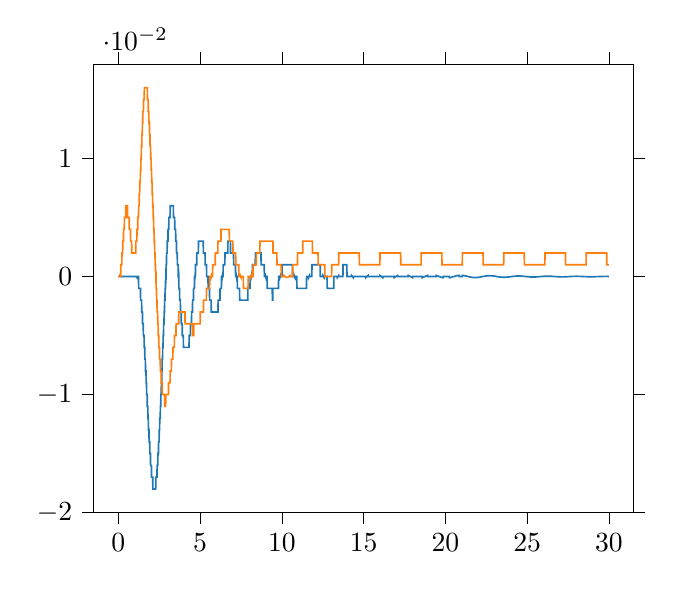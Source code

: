 % This file was created by tikzplotlib v0.9.1.
\begin{tikzpicture}

\definecolor{color0}{rgb}{0.122,0.467,0.706}
\definecolor{color1}{rgb}{1,0.498,0.055}

\begin{axis}[
tick align=outside,
tick pos=both,
x grid style={white!69.02!black},
xmin=-1.5, xmax=31.5,
xtick style={color=black},
y grid style={white!69.02!black},
ymin=-0.02, ymax=0.018,
ytick style={color=black}
]
\addplot [semithick, color0]
table {%
0 0
0.01 0
0.02 0
0.03 0
0.04 0
0.05 0
0.06 0
0.07 0
0.08 0
0.09 0
0.1 0
0.11 0
0.12 0
0.13 0
0.14 0
0.15 0
0.16 0
0.17 0
0.18 0
0.19 0
0.2 0
0.21 0
0.22 0
0.23 0
0.24 0
0.25 0
0.26 0
0.27 0
0.28 0
0.29 0
0.3 0
0.31 0
0.32 0
0.33 0
0.34 0
0.35 0
0.36 0
0.37 0
0.38 0
0.39 0
0.4 0
0.41 0
0.42 0
0.43 0
0.44 0
0.45 0
0.46 0
0.47 0
0.48 0
0.49 0
0.5 0
0.51 0
0.52 0
0.53 0
0.54 0
0.55 0
0.56 0
0.57 0
0.58 0
0.59 0
0.6 0
0.61 0
0.62 0
0.63 0
0.64 0
0.65 0
0.66 0
0.67 0
0.68 0
0.69 0
0.7 0
0.71 0
0.72 0
0.73 0
0.74 0
0.75 0
0.76 0
0.77 0
0.78 0
0.79 0
0.8 0
0.81 0
0.82 0
0.83 0
0.84 0
0.85 0
0.86 0
0.87 0
0.88 0
0.89 0
0.9 0
0.91 0
0.92 0
0.93 0
0.94 0
0.95 0
0.96 0
0.97 0
0.98 0
0.99 0
1 0
1.01 -4.567e-08
1.02 -3.144e-07
1.03 -1.032e-06
1.04 -2.427e-06
1.05 -4.722e-06
1.06 -8.141e-06
1.07 -1.291e-05
1.08 -1.924e-05
1.09 -2.735e-05
1.1 -3.746e-05
1.11 -4.978e-05
1.12 -6.453e-05
1.13 -8.19e-05
1.14 -0.0
1.15 -0.0
1.16 -0.0
1.17 -0.0
1.18 -0.0
1.19 -0.0
1.2 -0.0
1.21 -0.0
1.22 -0.0
1.23 -0.0
1.24 -0.001
1.25 -0.001
1.26 -0.001
1.27 -0.001
1.28 -0.001
1.29 -0.001
1.3 -0.001
1.31 -0.001
1.32 -0.001
1.33 -0.001
1.34 -0.001
1.35 -0.001
1.36 -0.002
1.37 -0.002
1.38 -0.002
1.39 -0.002
1.4 -0.002
1.41 -0.002
1.42 -0.002
1.43 -0.003
1.44 -0.003
1.45 -0.003
1.46 -0.003
1.47 -0.003
1.48 -0.004
1.49 -0.004
1.5 -0.004
1.51 -0.004
1.52 -0.004
1.53 -0.005
1.54 -0.005
1.55 -0.005
1.56 -0.005
1.57 -0.005
1.58 -0.006
1.59 -0.006
1.6 -0.006
1.61 -0.006
1.62 -0.007
1.63 -0.007
1.64 -0.007
1.65 -0.007
1.66 -0.008
1.67 -0.008
1.68 -0.008
1.69 -0.008
1.7 -0.009
1.71 -0.009
1.72 -0.009
1.73 -0.01
1.74 -0.01
1.75 -0.01
1.76 -0.01
1.77 -0.011
1.78 -0.011
1.79 -0.011
1.8 -0.011
1.81 -0.012
1.82 -0.012
1.83 -0.012
1.84 -0.013
1.85 -0.013
1.86 -0.013
1.87 -0.013
1.88 -0.014
1.89 -0.014
1.9 -0.014
1.91 -0.014
1.92 -0.014
1.93 -0.015
1.94 -0.015
1.95 -0.015
1.96 -0.015
1.97 -0.016
1.98 -0.016
1.99 -0.016
2 -0.016
2.01 -0.016
2.02 -0.016
2.03 -0.017
2.04 -0.017
2.05 -0.017
2.06 -0.017
2.07 -0.017
2.08 -0.017
2.09 -0.017
2.1 -0.017
2.11 -0.018
2.12 -0.018
2.13 -0.018
2.14 -0.018
2.15 -0.018
2.16 -0.018
2.17 -0.018
2.18 -0.018
2.19 -0.018
2.2 -0.018
2.21 -0.018
2.22 -0.018
2.23 -0.018
2.24 -0.018
2.25 -0.018
2.26 -0.018
2.27 -0.018
2.28 -0.018
2.29 -0.017
2.3 -0.017
2.31 -0.017
2.32 -0.017
2.33 -0.017
2.34 -0.017
2.35 -0.017
2.36 -0.017
2.37 -0.016
2.38 -0.016
2.39 -0.016
2.4 -0.016
2.41 -0.016
2.42 -0.015
2.43 -0.015
2.44 -0.015
2.45 -0.015
2.46 -0.014
2.47 -0.014
2.48 -0.014
2.49 -0.014
2.5 -0.013
2.51 -0.013
2.52 -0.013
2.53 -0.012
2.54 -0.012
2.55 -0.012
2.56 -0.012
2.57 -0.011
2.58 -0.011
2.59 -0.011
2.6 -0.01
2.61 -0.01
2.62 -0.01
2.63 -0.009
2.64 -0.009
2.65 -0.009
2.66 -0.008
2.67 -0.008
2.68 -0.007
2.69 -0.007
2.7 -0.007
2.71 -0.006
2.72 -0.006
2.73 -0.006
2.74 -0.005
2.75 -0.005
2.76 -0.005
2.77 -0.004
2.78 -0.004
2.79 -0.004
2.8 -0.003
2.81 -0.003
2.82 -0.003
2.83 -0.002
2.84 -0.002
2.85 -0.002
2.86 -0.001
2.87 -0.001
2.88 -0.001
2.89 -0.0
2.9 5.706e-05
2.91 0.0
2.92 0.001
2.93 0.001
2.94 0.001
2.95 0.002
2.96 0.002
2.97 0.002
2.98 0.002
2.99 0.003
3.0 0.003
3.01 0.003
3.02 0.003
3.03 0.003
3.04 0.004
3.05 0.004
3.06 0.004
3.07 0.004
3.08 0.004
3.09 0.005
3.1 0.005
3.11 0.005
3.12 0.005
3.13 0.005
3.14 0.005
3.15 0.005
3.16 0.005
3.17 0.006
3.18 0.006
3.19 0.006
3.2 0.006
3.21 0.006
3.22 0.006
3.23 0.006
3.24 0.006
3.25 0.006
3.26 0.006
3.27 0.006
3.28 0.006
3.29 0.006
3.3 0.006
3.31 0.006
3.32 0.006
3.33 0.006
3.34 0.006
3.35 0.006
3.36 0.006
3.37 0.005
3.38 0.005
3.39 0.005
3.4 0.005
3.41 0.005
3.42 0.005
3.43 0.005
3.44 0.005
3.45 0.004
3.46 0.004
3.47 0.004
3.48 0.004
3.49 0.004
3.5 0.004
3.51 0.003
3.52 0.003
3.53 0.003
3.54 0.003
3.55 0.003
3.56 0.002
3.57 0.002
3.58 0.002
3.59 0.002
3.6 0.002
3.61 0.001
3.62 0.001
3.63 0.001
3.64 0.001
3.65 0.001
3.66 0.0
3.67 0.0
3.68 -7.152e-05
3.69 -0.0
3.7 -0.001
3.71 -0.001
3.72 -0.001
3.73 -0.001
3.74 -0.001
3.75 -0.002
3.76 -0.002
3.77 -0.002
3.78 -0.002
3.79 -0.002
3.8 -0.003
3.81 -0.003
3.82 -0.003
3.83 -0.003
3.84 -0.003
3.85 -0.004
3.86 -0.004
3.87 -0.004
3.88 -0.004
3.89 -0.004
3.9 -0.004
3.91 -0.005
3.92 -0.005
3.93 -0.005
3.94 -0.005
3.95 -0.005
3.96 -0.005
3.97 -0.005
3.98 -0.006
3.99 -0.006
4.0 -0.006
4.01 -0.006
4.02 -0.006
4.03 -0.006
4.04 -0.006
4.05 -0.006
4.06 -0.006
4.07 -0.006
4.08 -0.006
4.09 -0.006
4.1 -0.006
4.11 -0.006
4.12 -0.006
4.13 -0.006
4.14 -0.006
4.15 -0.006
4.16 -0.006
4.17 -0.006
4.18 -0.006
4.19 -0.006
4.2 -0.006
4.21 -0.006
4.22 -0.006
4.23 -0.006
4.24 -0.006
4.25 -0.006
4.26 -0.006
4.27 -0.006
4.28 -0.006
4.29 -0.006
4.3 -0.006
4.31 -0.006
4.32 -0.006
4.33 -0.005
4.34 -0.005
4.35 -0.005
4.36 -0.005
4.37 -0.005
4.38 -0.005
4.39 -0.005
4.4 -0.005
4.41 -0.004
4.42 -0.004
4.43 -0.004
4.44 -0.004
4.45 -0.004
4.46 -0.004
4.47 -0.004
4.48 -0.003
4.49 -0.003
4.5 -0.003
4.51 -0.003
4.52 -0.003
4.53 -0.003
4.54 -0.002
4.55 -0.002
4.56 -0.002
4.57 -0.002
4.58 -0.002
4.59 -0.002
4.6 -0.001
4.61 -0.001
4.62 -0.001
4.63 -0.001
4.64 -0.001
4.65 -0.001
4.66 -0.0
4.67 -0.0
4.68 -9.864e-05
4.69 5.554e-05
4.7 0.0
4.71 0.0
4.72 0.001
4.73 0.001
4.74 0.001
4.75 0.001
4.76 0.001
4.77 0.001
4.78 0.001
4.79 0.001
4.8 0.002
4.81 0.002
4.82 0.002
4.83 0.002
4.84 0.002
4.85 0.002
4.86 0.002
4.87 0.002
4.88 0.002
4.89 0.002
4.9 0.003
4.91 0.003
4.92 0.003
4.93 0.003
4.94 0.003
4.95 0.003
4.96 0.003
4.97 0.003
4.98 0.003
4.99 0.003
5.0 0.003
5.01 0.003
5.02 0.003
5.03 0.003
5.04 0.003
5.05 0.003
5.06 0.003
5.07 0.003
5.08 0.003
5.09 0.003
5.1 0.003
5.11 0.003
5.12 0.003
5.13 0.003
5.14 0.003
5.15 0.003
5.16 0.003
5.17 0.003
5.18 0.003
5.19 0.003
5.2 0.002
5.21 0.002
5.22 0.002
5.23 0.002
5.24 0.002
5.25 0.002
5.26 0.002
5.27 0.002
5.28 0.002
5.29 0.002
5.3 0.002
5.31 0.001
5.32 0.001
5.33 0.001
5.34 0.001
5.35 0.001
5.36 0.001
5.37 0.001
5.38 0.001
5.39 0.001
5.4 0.0
5.41 0.0
5.42 0.0
5.43 0.0
5.44 8.984e-06
5.45 -0.0
5.46 -0.0
5.47 -0.0
5.48 -0.0
5.49 -0.001
5.5 -0.001
5.51 -0.001
5.52 -0.001
5.53 -0.001
5.54 -0.001
5.55 -0.001
5.56 -0.001
5.57 -0.001
5.58 -0.002
5.59 -0.002
5.6 -0.002
5.61 -0.002
5.62 -0.002
5.63 -0.002
5.64 -0.002
5.65 -0.002
5.66 -0.002
5.67 -0.002
5.68 -0.003
5.69 -0.003
5.7 -0.003
5.71 -0.003
5.72 -0.003
5.73 -0.003
5.74 -0.003
5.75 -0.003
5.76 -0.003
5.77 -0.003
5.78 -0.003
5.79 -0.003
5.8 -0.003
5.81 -0.003
5.82 -0.003
5.83 -0.003
5.84 -0.003
5.85 -0.003
5.86 -0.003
5.87 -0.003
5.88 -0.003
5.89 -0.003
5.9 -0.003
5.91 -0.003
5.92 -0.003
5.93 -0.003
5.94 -0.003
5.95 -0.003
5.96 -0.003
5.97 -0.003
5.98 -0.003
5.99 -0.003
6.0 -0.003
6.01 -0.003
6.02 -0.003
6.03 -0.003
6.04 -0.003
6.05 -0.003
6.06 -0.003
6.07 -0.003
6.08 -0.003
6.09 -0.003
6.1 -0.002
6.11 -0.002
6.12 -0.002
6.13 -0.002
6.14 -0.002
6.15 -0.002
6.16 -0.002
6.17 -0.002
6.18 -0.002
6.19 -0.002
6.2 -0.002
6.21 -0.002
6.22 -0.001
6.23 -0.001
6.24 -0.001
6.25 -0.001
6.26 -0.001
6.27 -0.001
6.28 -0.001
6.29 -0.001
6.3 -0.001
6.31 -0.0
6.32 -0.0
6.33 -0.0
6.34 -0.0
6.35 -5.385e-05
6.36 5.084e-05
6.37 0.0
6.38 0.0
6.39 0.0
6.4 0.0
6.41 0.001
6.42 0.001
6.43 0.001
6.44 0.001
6.45 0.001
6.46 0.001
6.47 0.001
6.48 0.001
6.49 0.001
6.5 0.001
6.51 0.001
6.52 0.002
6.53 0.002
6.54 0.002
6.55 0.002
6.56 0.002
6.57 0.002
6.58 0.002
6.59 0.002
6.6 0.002
6.61 0.002
6.62 0.002
6.63 0.002
6.64 0.002
6.65 0.002
6.66 0.002
6.67 0.002
6.68 0.002
6.69 0.002
6.7 0.003
6.71 0.003
6.72 0.003
6.73 0.003
6.74 0.003
6.75 0.003
6.76 0.003
6.77 0.003
6.78 0.003
6.79 0.003
6.8 0.003
6.81 0.003
6.82 0.003
6.83 0.003
6.84 0.003
6.85 0.003
6.86 0.002
6.87 0.002
6.88 0.002
6.89 0.002
6.9 0.002
6.91 0.002
6.92 0.002
6.93 0.002
6.94 0.002
6.95 0.002
6.96 0.002
6.97 0.002
6.98 0.002
6.99 0.002
7.0 0.002
7.01 0.002
7.02 0.002
7.03 0.002
7.04 0.002
7.05 0.001
7.06 0.001
7.07 0.001
7.08 0.001
7.09 0.001
7.1 0.001
7.11 0.001
7.12 0.001
7.13 0.001
7.14 0.001
7.15 0.001
7.16 0.001
7.17 0.0
7.18 0.0
7.19 0.0
7.2 0.0
7.21 9.467e-05
7.22 6.829e-06
7.23 -8.077e-05
7.24 -0.0
7.25 -0.0
7.26 -0.0
7.27 -0.0
7.28 -0.001
7.29 -0.001
7.3 -0.001
7.31 -0.001
7.32 -0.001
7.33 -0.001
7.34 -0.001
7.35 -0.001
7.36 -0.001
7.37 -0.001
7.38 -0.001
7.39 -0.001
7.4 -0.001
7.41 -0.001
7.42 -0.002
7.43 -0.002
7.44 -0.002
7.45 -0.002
7.46 -0.002
7.47 -0.002
7.48 -0.002
7.49 -0.002
7.5 -0.002
7.51 -0.002
7.52 -0.002
7.53 -0.002
7.54 -0.002
7.55 -0.002
7.56 -0.002
7.57 -0.002
7.58 -0.002
7.59 -0.002
7.6 -0.002
7.61 -0.002
7.62 -0.002
7.63 -0.002
7.64 -0.002
7.65 -0.002
7.66 -0.002
7.67 -0.002
7.68 -0.002
7.69 -0.002
7.7 -0.002
7.71 -0.002
7.72 -0.002
7.73 -0.002
7.74 -0.002
7.75 -0.002
7.76 -0.002
7.77 -0.002
7.78 -0.002
7.79 -0.002
7.8 -0.002
7.81 -0.002
7.82 -0.002
7.83 -0.002
7.84 -0.002
7.85 -0.002
7.86 -0.002
7.87 -0.002
7.88 -0.002
7.89 -0.002
7.9 -0.002
7.91 -0.002
7.92 -0.001
7.93 -0.001
7.94 -0.001
7.95 -0.001
7.96 -0.001
7.97 -0.001
7.98 -0.001
7.99 -0.001
8.0 -0.001
8.01 -0.001
8.02 -0.001
8.03 -0.001
8.04 -0.001
8.05 -0.001
8.06 -0.0
8.07 -0.0
8.08 -0.0
8.09 -0.0
8.1 -0.0
8.11 -0.0
8.12 -5.066e-05
8.13 2.213e-05
8.14 9.452e-05
8.15 0.0
8.16 0.0
8.17 0.0
8.18 0.0
8.19 0.0
8.2 0.001
8.21 0.001
8.22 0.001
8.23 0.001
8.24 0.001
8.25 0.001
8.26 0.001
8.27 0.001
8.28 0.001
8.29 0.001
8.3 0.001
8.31 0.001
8.32 0.001
8.33 0.001
8.34 0.001
8.35 0.001
8.36 0.001
8.37 0.001
8.38 0.002
8.39 0.002
8.4 0.002
8.41 0.002
8.42 0.002
8.43 0.002
8.44 0.002
8.45 0.002
8.46 0.002
8.47 0.002
8.48 0.002
8.49 0.002
8.5 0.002
8.51 0.002
8.52 0.002
8.53 0.002
8.54 0.002
8.55 0.002
8.56 0.002
8.57 0.002
8.58 0.002
8.59 0.002
8.6 0.002
8.61 0.002
8.62 0.002
8.63 0.002
8.64 0.002
8.65 0.002
8.66 0.002
8.67 0.002
8.68 0.002
8.69 0.002
8.7 0.002
8.71 0.002
8.72 0.002
8.73 0.001
8.74 0.001
8.75 0.001
8.76 0.001
8.77 0.001
8.78 0.001
8.79 0.001
8.8 0.001
8.81 0.001
8.82 0.001
8.83 0.001
8.84 0.001
8.85 0.001
8.86 0.001
8.87 0.001
8.88 0.001
8.89 0.001
8.9 0.001
8.91 0.001
8.92 0.001
8.93 0.0
8.94 0.0
8.95 0.0
8.96 0.0
8.97 0.0
8.98 0.0
8.99 0.0
9.0 4.595e-05
9.01 -1.291e-05
9.02 -7.149e-05
9.03 -0.0
9.04 -0.0
9.05 -0.0
9.06 -0.0
9.07 -0.0
9.08 -0.0
9.09 -0.0
9.1 -0.001
9.11 -0.001
9.12 -0.001
9.13 -0.001
9.14 -0.001
9.15 -0.001
9.16 -0.001
9.17 -0.001
9.18 -0.001
9.19 -0.001
9.2 -0.001
9.21 -0.001
9.22 -0.001
9.23 -0.001
9.24 -0.001
9.25 -0.001
9.26 -0.001
9.27 -0.001
9.28 -0.001
9.29 -0.001
9.3 -0.001
9.31 -0.001
9.32 -0.001
9.33 -0.001
9.34 -0.001
9.35 -0.001
9.36 -0.001
9.37 -0.001
9.38 -0.001
9.39 -0.001
9.4 -0.001
9.41 -0.001
9.42 -0.002
9.43 -0.002
9.44 -0.002
9.45 -0.001
9.46 -0.001
9.47 -0.001
9.48 -0.001
9.49 -0.001
9.5 -0.001
9.51 -0.001
9.52 -0.001
9.53 -0.001
9.54 -0.001
9.55 -0.001
9.56 -0.001
9.57 -0.001
9.58 -0.001
9.59 -0.001
9.6 -0.001
9.61 -0.001
9.62 -0.001
9.63 -0.001
9.64 -0.001
9.65 -0.001
9.66 -0.001
9.67 -0.001
9.68 -0.001
9.69 -0.001
9.7 -0.001
9.71 -0.001
9.72 -0.001
9.73 -0.001
9.74 -0.001
9.75 -0.001
9.76 -0.001
9.77 -0.001
9.78 -0.001
9.79 -0.001
9.8 -0.0
9.81 -0.0
9.82 -0.0
9.83 -0.0
9.84 -0.0
9.85 -0.0
9.86 -0.0
9.87 -0.0
9.88 -6.893e-05
9.89 -2.09e-05
9.9 2.693e-05
9.91 7.45e-05
9.92 0.0
9.93 0.0
9.94 0.0
9.95 0.0
9.96 0.0
9.97 0.0
9.98 0.0
9.99 0.0
10.0 0.0
10.01 0.001
10.02 0.001
10.03 0.001
10.04 0.001
10.05 0.001
10.06 0.001
10.07 0.001
10.08 0.001
10.09 0.001
10.1 0.001
10.11 0.001
10.12 0.001
10.13 0.001
10.14 0.001
10.15 0.001
10.16 0.001
10.17 0.001
10.18 0.001
10.19 0.001
10.2 0.001
10.21 0.001
10.22 0.001
10.23 0.001
10.24 0.001
10.25 0.001
10.26 0.001
10.27 0.001
10.28 0.001
10.29 0.001
10.3 0.001
10.31 0.001
10.32 0.001
10.33 0.001
10.34 0.001
10.35 0.001
10.36 0.001
10.37 0.001
10.38 0.001
10.39 0.001
10.4 0.001
10.41 0.001
10.42 0.001
10.43 0.001
10.44 0.001
10.45 0.001
10.46 0.001
10.47 0.001
10.48 0.001
10.49 0.001
10.5 0.001
10.51 0.001
10.52 0.001
10.53 0.001
10.54 0.001
10.55 0.001
10.56 0.001
10.57 0.001
10.58 0.001
10.59 0.001
10.6 0.001
10.61 0.001
10.62 0.001
10.63 0.001
10.64 0.001
10.65 0.0
10.66 0.0
10.67 0.0
10.68 0.0
10.69 0.0
10.7 0.0
10.71 0.0
10.72 0.0
10.73 0.0
10.74 0.0
10.75 9.95e-05
10.76 6.019e-05
10.77 2.096e-05
10.78 -1.811e-05
10.79 -5.699e-05
10.8 -9.562e-05
10.81 -0.0
10.82 -0.0
10.83 -0.0
10.84 -0.0
10.85 -0.0
10.86 -0.0
10.87 -0.0
10.88 -0.0
10.89 -0.0
10.9 -0.0
10.91 -0.0
10.92 -0.001
10.93 -0.001
10.94 -0.001
10.95 -0.001
10.96 -0.001
10.97 -0.001
10.98 -0.001
10.99 -0.001
11.0 -0.001
11.01 -0.001
11.02 -0.001
11.03 -0.001
11.04 -0.001
11.05 -0.001
11.06 -0.001
11.07 -0.001
11.08 -0.001
11.09 -0.001
11.1 -0.001
11.11 -0.001
11.12 -0.001
11.13 -0.001
11.14 -0.001
11.15 -0.001
11.16 -0.001
11.17 -0.001
11.18 -0.001
11.19 -0.001
11.2 -0.001
11.21 -0.001
11.22 -0.001
11.23 -0.001
11.24 -0.001
11.25 -0.001
11.26 -0.001
11.27 -0.001
11.28 -0.001
11.29 -0.001
11.3 -0.001
11.31 -0.001
11.32 -0.001
11.33 -0.001
11.34 -0.001
11.35 -0.001
11.36 -0.001
11.37 -0.001
11.38 -0.001
11.39 -0.001
11.4 -0.001
11.41 -0.001
11.42 -0.001
11.43 -0.001
11.44 -0.001
11.45 -0.001
11.46 -0.001
11.47 -0.001
11.48 -0.001
11.49 -0.001
11.5 -0.001
11.51 -0.0
11.52 -0.0
11.53 -0.0
11.54 -0.0
11.55 -0.0
11.56 -0.0
11.57 -0.0
11.58 -0.0
11.59 -0.0
11.6 -0.0
11.61 -0.0
11.62 -0.0
11.63 -9.793e-05
11.64 -6.568e-05
11.65 -3.349e-05
11.66 -1.401e-06
11.67 3.054e-05
11.68 6.23e-05
11.69 9.384e-05
11.7 0.0
11.71 0.0
11.72 0.0
11.73 0.0
11.74 0.0
11.75 0.0
11.76 0.0
11.77 0.0
11.78 0.0
11.79 0.0
11.8 0.0
11.81 0.0
11.82 0.0
11.83 0.0
11.84 0.001
11.85 0.001
11.86 0.001
11.87 0.001
11.88 0.001
11.89 0.001
11.9 0.001
11.91 0.001
11.92 0.001
11.93 0.001
11.94 0.001
11.95 0.001
11.96 0.001
11.97 0.001
11.98 0.001
11.99 0.001
12.0 0.001
12.01 0.001
12.02 0.001
12.03 0.001
12.04 0.001
12.05 0.001
12.06 0.001
12.07 0.001
12.08 0.001
12.09 0.001
12.1 0.001
12.11 0.001
12.12 0.001
12.13 0.001
12.14 0.001
12.15 0.001
12.16 0.001
12.17 0.001
12.18 0.001
12.19 0.001
12.2 0.001
12.21 0.001
12.22 0.001
12.23 0.001
12.24 0.001
12.25 0.001
12.26 0.001
12.27 0.001
12.28 0.001
12.29 0.001
12.3 0.001
12.31 0.001
12.32 0.001
12.33 0.001
12.34 0.001
12.35 0.0
12.36 0.0
12.37 0.0
12.38 0.0
12.39 0.0
12.4 0.0
12.41 0.0
12.42 0.0
12.43 0.0
12.44 0.0
12.45 0.0
12.46 0.0
12.47 0.0
12.48 0.0
12.49 0.0
12.5 0.0
12.51 9.176e-05
12.52 6.536e-05
12.53 3.9e-05
12.54 1.271e-05
12.55 -1.347e-05
12.56 -3.952e-05
12.57 -6.541e-05
12.58 -9.109e-05
12.59 -0.0
12.6 -0.0
12.61 -0.0
12.62 -0.0
12.63 -0.0
12.64 -0.0
12.65 -0.0
12.66 -0.0
12.67 -0.0
12.68 -0.0
12.69 -0.0
12.7 -0.0
12.71 -0.0
12.72 -0.0
12.73 -0.0
12.74 -0.0
12.75 -0.0
12.76 -0.0
12.77 -0.001
12.78 -0.001
12.79 -0.001
12.8 -0.001
12.81 -0.001
12.82 -0.001
12.83 -0.001
12.84 -0.001
12.85 -0.001
12.86 -0.001
12.87 -0.001
12.88 -0.001
12.89 -0.001
12.9 -0.001
12.91 -0.001
12.92 -0.001
12.93 -0.001
12.94 -0.001
12.95 -0.001
12.96 -0.001
12.97 -0.001
12.98 -0.001
12.99 -0.001
13.0 -0.001
13.01 -0.001
13.02 -0.001
13.03 -0.001
13.04 -0.001
13.05 -0.001
13.06 -0.001
13.07 -0.001
13.08 -0.001
13.09 -0.001
13.1 -0.001
13.11 -0.001
13.12 -0.001
13.13 -0.001
13.14 -0.001
13.15 -0.001
13.16 -0.001
13.17 -0.001
13.18 -0.0
13.19 -0.0
13.2 -0.0
13.21 -0.0
13.22 -0.0
13.23 -0.0
13.24 -0.0
13.25 -0.0
13.26 -0.0
13.27 -0.0
13.28 -0.0
13.29 -0.0
13.3 -0.0
13.31 -0.0
13.32 -0.0
13.33 -0.0
13.34 -0.0
13.35 -0.0
13.36 -0.0
13.37 -0.0
13.38 -0.0
13.39 -8.623e-05
13.4 -6.465e-05
13.41 -4.309e-05
13.42 -2.157e-05
13.43 -1.239e-07
13.44 2.122e-05
13.45 4.245e-05
13.46 6.352e-05
13.47 8.441e-05
13.48 0.0
13.49 0.0
13.5 0.0
13.51 0.0
13.52 0.0
13.53 0.0
13.54 0.0
13.55 0.0
13.56 0.0
13.57 0.0
13.58 0.0
13.59 0.0
13.6 0.0
13.61 0.0
13.62 0.0
13.63 0.0
13.64 0.0
13.65 0.0
13.66 0.0
13.67 0.0
13.68 0.0
13.69 0.0
13.7 0.0
13.71 0.0
13.72 0.0
13.73 0.0
13.74 0.001
13.75 0.001
13.76 0.001
13.77 0.001
13.78 0.001
13.79 0.001
13.8 0.001
13.81 0.001
13.82 0.001
13.83 0.001
13.84 0.001
13.85 0.001
13.86 0.001
13.87 0.001
13.88 0.001
13.89 0.001
13.9 0.001
13.91 0.001
13.92 0.001
13.93 0.001
13.94 0.001
13.95 0.001
13.96 0.001
13.97 0.001
13.98 0.0
13.99 0.0
14.0 0.0
14.01 0.0
14.02 0.0
14.03 0.0
14.04 0.0
14.05 0.0
14.06 0.0
14.07 0.0
14.08 0.0
14.09 0.0
14.1 0.0
14.11 0.0
14.12 0.0
14.13 0.0
14.14 0.0
14.15 0.0
14.16 0.0
14.17 0.0
14.18 0.0
14.19 0.0
14.2 0.0
14.21 0.0
14.22 0.0
14.23 0.0
14.24 0.0
14.25 0.0
14.26 9.596e-05
14.27 7.837e-05
14.28 6.075e-05
14.29 4.314e-05
14.3 2.556e-05
14.31 8.021e-06
14.32 -9.446e-06
14.33 -2.682e-05
14.34 -4.408e-05
14.35 -6.121e-05
14.36 -7.818e-05
14.37 -9.498e-05
14.38 -0.0
14.39 -0.0
14.4 -0.0
14.41 -0.0
14.42 -0.0
14.43 -0.0
14.44 -0.0
14.45 -0.0
14.46 -0.0
14.47 -0.0
14.48 -0.0
14.49 -0.0
14.5 -0.0
14.51 -0.0
14.52 -0.0
14.53 -0.0
14.54 -0.0
14.55 -0.0
14.56 -0.0
14.57 -0.0
14.58 -0.0
14.59 -0.0
14.6 -0.0
14.61 -0.0
14.62 -0.0
14.63 -0.0
14.64 -0.0
14.65 -0.0
14.66 -0.0
14.67 -0.0
14.68 -0.0
14.69 -0.0
14.7 -0.0
14.71 -0.0
14.72 -0.0
14.73 -0.0
14.74 -0.0
14.75 -0.0
14.76 -0.0
14.77 -0.0
14.78 -0.0
14.79 -0.0
14.8 -0.0
14.81 -0.0
14.82 -0.0
14.83 -0.0
14.84 -0.0
14.85 -0.0
14.86 -0.0
14.87 -0.0
14.88 -0.0
14.89 -0.0
14.9 -0.0
14.91 -0.0
14.92 -0.0
14.93 -0.0
14.94 -0.0
14.95 -0.0
14.96 -0.0
14.97 -0.0
14.98 -0.0
14.99 -0.0
15.0 -0.0
15.01 -0.0
15.02 -0.0
15.03 -0.0
15.04 -0.0
15.05 -0.0
15.06 -0.0
15.07 -0.0
15.08 -0.0
15.09 -0.0
15.1 -0.0
15.11 -0.0
15.12 -0.0
15.13 -9.932e-05
15.14 -8.501e-05
15.15 -7.066e-05
15.16 -5.629e-05
15.17 -4.191e-05
15.18 -2.754e-05
15.19 -1.32e-05
15.2 1.086e-06
15.21 1.531e-05
15.22 2.944e-05
15.23 4.348e-05
15.24 5.739e-05
15.25 7.117e-05
15.26 8.48e-05
15.27 9.825e-05
15.28 0.0
15.29 0.0
15.3 0.0
15.31 0.0
15.32 0.0
15.33 0.0
15.34 0.0
15.35 0.0
15.36 0.0
15.37 0.0
15.38 0.0
15.39 0.0
15.4 0.0
15.41 0.0
15.42 0.0
15.43 0.0
15.44 0.0
15.45 0.0
15.46 0.0
15.47 0.0
15.48 0.0
15.49 0.0
15.5 0.0
15.51 0.0
15.52 0.0
15.53 0.0
15.54 0.0
15.55 0.0
15.56 0.0
15.57 0.0
15.58 0.0
15.59 0.0
15.6 0.0
15.61 0.0
15.62 0.0
15.63 0.0
15.64 0.0
15.65 0.0
15.66 0.0
15.67 0.0
15.68 0.0
15.69 0.0
15.7 0.0
15.71 0.0
15.72 0.0
15.73 0.0
15.74 0.0
15.75 0.0
15.76 0.0
15.77 0.0
15.78 0.0
15.79 0.0
15.8 0.0
15.81 0.0
15.82 0.0
15.83 0.0
15.84 0.0
15.85 0.0
15.86 0.0
15.87 0.0
15.88 0.0
15.89 0.0
15.9 0.0
15.91 0.0
15.92 0.0
15.93 0.0
15.94 0.0
15.95 0.0
15.96 0.0
15.97 0.0
15.98 0.0
15.99 0.0
16.0 9.798e-05
16.01 8.637e-05
16.02 7.471e-05
16.03 6.301e-05
16.04 5.129e-05
16.05 3.955e-05
16.06 2.782e-05
16.07 1.61e-05
16.08 4.42e-06
16.09 -7.214e-06
16.1 -1.879e-05
16.11 -3.028e-05
16.12 -4.168e-05
16.13 -5.298e-05
16.14 -6.416e-05
16.15 -7.521e-05
16.16 -8.611e-05
16.17 -9.686e-05
16.18 -0.0
16.19 -0.0
16.2 -0.0
16.21 -0.0
16.22 -0.0
16.23 -0.0
16.24 -0.0
16.25 -0.0
16.26 -0.0
16.27 -0.0
16.28 -0.0
16.29 -0.0
16.3 -0.0
16.31 -0.0
16.32 -0.0
16.33 -0.0
16.34 -0.0
16.35 -0.0
16.36 -0.0
16.37 -0.0
16.38 -0.0
16.39 -0.0
16.4 -0.0
16.41 -0.0
16.42 -0.0
16.43 -0.0
16.44 -0.0
16.45 -0.0
16.46 -0.0
16.47 -0.0
16.48 -0.0
16.49 -0.0
16.5 -0.0
16.51 -0.0
16.52 -0.0
16.53 -0.0
16.54 -0.0
16.55 -0.0
16.56 -0.0
16.57 -0.0
16.58 -0.0
16.59 -0.0
16.6 -0.0
16.61 -0.0
16.62 -0.0
16.63 -0.0
16.64 -0.0
16.65 -0.0
16.66 -0.0
16.67 -0.0
16.68 -0.0
16.69 -0.0
16.7 -0.0
16.71 -0.0
16.72 -0.0
16.73 -0.0
16.74 -0.0
16.75 -0.0
16.76 -0.0
16.77 -0.0
16.78 -0.0
16.79 -0.0
16.8 -0.0
16.81 -0.0
16.82 -0.0
16.83 -0.0
16.84 -0.0
16.85 -0.0
16.86 -0.0
16.87 -9.377e-05
16.88 -8.439e-05
16.89 -7.494e-05
16.9 -6.545e-05
16.91 -5.592e-05
16.92 -4.636e-05
16.93 -3.678e-05
16.94 -2.72e-05
16.95 -1.764e-05
16.96 -8.089e-06
16.97 1.424e-06
16.98 1.089e-05
16.99 2.03e-05
17.0 2.964e-05
17.01 3.89e-05
17.02 4.807e-05
17.03 5.714e-05
17.04 6.609e-05
17.05 7.492e-05
17.06 8.361e-05
17.07 9.216e-05
17.08 0.0
17.09 0.0
17.1 0.0
17.11 0.0
17.12 0.0
17.13 0.0
17.14 0.0
17.15 0.0
17.16 0.0
17.17 0.0
17.18 0.0
17.19 0.0
17.2 0.0
17.21 0.0
17.22 0.0
17.23 0.0
17.24 0.0
17.25 0.0
17.26 0.0
17.27 0.0
17.28 0.0
17.29 0.0
17.3 0.0
17.31 0.0
17.32 0.0
17.33 0.0
17.34 0.0
17.35 0.0
17.36 0.0
17.37 0.0
17.38 0.0
17.39 0.0
17.4 0.0
17.41 0.0
17.42 0.0
17.43 0.0
17.44 0.0
17.45 0.0
17.46 0.0
17.47 0.0
17.48 0.0
17.49 0.0
17.5 0.0
17.51 0.0
17.52 0.0
17.53 0.0
17.54 0.0
17.55 0.0
17.56 0.0
17.57 0.0
17.58 0.0
17.59 0.0
17.6 0.0
17.61 0.0
17.62 0.0
17.63 0.0
17.64 0.0
17.65 0.0
17.66 0.0
17.67 0.0
17.68 0.0
17.69 0.0
17.7 0.0
17.71 0.0
17.72 0.0
17.73 9.51e-05
17.74 8.762e-05
17.75 8.006e-05
17.76 7.244e-05
17.77 6.476e-05
17.78 5.703e-05
17.79 4.927e-05
17.8 4.148e-05
17.81 3.368e-05
17.82 2.587e-05
17.83 1.806e-05
17.84 1.026e-05
17.85 2.489e-06
17.86 -5.251e-06
17.87 -1.295e-05
17.88 -2.06e-05
17.89 -2.818e-05
17.9 -3.569e-05
17.91 -4.313e-05
17.92 -5.048e-05
17.93 -5.772e-05
17.94 -6.487e-05
17.95 -7.189e-05
17.96 -7.88e-05
17.97 -8.557e-05
17.98 -9.22e-05
17.99 -9.869e-05
18 -0.0
18.01 -0.0
18.02 -0.0
18.03 -0.0
18.04 -0.0
18.05 -0.0
18.06 -0.0
18.07 -0.0
18.08 -0.0
18.09 -0.0
18.1 -0.0
18.11 -0.0
18.12 -0.0
18.13 -0.0
18.14 -0.0
18.15 -0.0
18.16 -0.0
18.17 -0.0
18.18 -0.0
18.19 -0.0
18.2 -0.0
18.21 -0.0
18.22 -0.0
18.23 -0.0
18.24 -0.0
18.25 -0.0
18.26 -0.0
18.27 -0.0
18.28 -0.0
18.29 -0.0
18.3 -0.0
18.31 -0.0
18.32 -0.0
18.33 -0.0
18.34 -0.0
18.35 -0.0
18.36 -0.0
18.37 -0.0
18.38 -0.0
18.39 -0.0
18.4 -0.0
18.41 -0.0
18.42 -0.0
18.43 -0.0
18.44 -0.0
18.45 -0.0
18.46 -0.0
18.47 -0.0
18.48 -0.0
18.49 -0.0
18.5 -0.0
18.51 -0.0
18.52 -0.0
18.53 -0.0
18.54 -0.0
18.55 -0.0
18.56 -0.0
18.57 -0.0
18.58 -9.813e-05
18.59 -9.231e-05
18.6 -8.64e-05
18.61 -8.041e-05
18.62 -7.434e-05
18.63 -6.821e-05
18.64 -6.202e-05
18.65 -5.578e-05
18.66 -4.95e-05
18.67 -4.318e-05
18.68 -3.684e-05
18.69 -3.048e-05
18.7 -2.411e-05
18.71 -1.774e-05
18.72 -1.138e-05
18.73 -5.037e-06
18.74 1.287e-06
18.75 7.58e-06
18.76 1.383e-05
18.77 2.004e-05
18.78 2.62e-05
18.79 3.229e-05
18.8 3.831e-05
18.81 4.426e-05
18.82 5.012e-05
18.83 5.59e-05
18.84 6.157e-05
18.85 6.715e-05
18.86 7.261e-05
18.87 7.795e-05
18.88 8.317e-05
18.89 8.827e-05
18.9 9.322e-05
18.91 9.804e-05
18.92 0.0
18.93 0.0
18.94 0.0
18.95 0.0
18.96 0.0
18.97 0.0
18.98 0.0
18.99 0.0
19.0 0.0
19.01 0.0
19.02 0.0
19.03 0.0
19.04 0.0
19.05 0.0
19.06 0.0
19.07 0.0
19.08 0.0
19.09 0.0
19.1 0.0
19.11 0.0
19.12 0.0
19.13 0.0
19.14 0.0
19.15 0.0
19.16 0.0
19.17 0.0
19.18 0.0
19.19 0.0
19.2 0.0
19.21 0.0
19.22 0.0
19.23 0.0
19.24 0.0
19.25 0.0
19.26 0.0
19.27 0.0
19.28 0.0
19.29 0.0
19.3 0.0
19.31 0.0
19.32 0.0
19.33 0.0
19.34 0.0
19.35 0.0
19.36 0.0
19.37 0.0
19.38 0.0
19.39 0.0
19.4 0.0
19.41 0.0
19.42 0.0
19.43 9.58e-05
19.44 9.136e-05
19.45 8.682e-05
19.46 8.22e-05
19.47 7.749e-05
19.48 7.271e-05
19.49 6.785e-05
19.5 6.294e-05
19.51 5.796e-05
19.52 5.294e-05
19.53 4.787e-05
19.54 4.277e-05
19.55 3.764e-05
19.56 3.248e-05
19.57 2.73e-05
19.58 2.212e-05
19.59 1.693e-05
19.6 1.174e-05
19.61 6.56e-06
19.62 1.397e-06
19.63 -3.744e-06
19.64 -8.856e-06
19.65 -1.393e-05
19.66 -1.897e-05
19.67 -2.396e-05
19.68 -2.889e-05
19.69 -3.377e-05
19.7 -3.858e-05
19.71 -4.332e-05
19.72 -4.798e-05
19.73 -5.257e-05
19.74 -5.706e-05
19.75 -6.146e-05
19.76 -6.576e-05
19.77 -6.996e-05
19.78 -7.405e-05
19.79 -7.803e-05
19.8 -8.19e-05
19.81 -8.564e-05
19.82 -8.925e-05
19.83 -9.274e-05
19.84 -9.609e-05
19.85 -9.931e-05
19.86 -0.0
19.87 -0.0
19.88 -0.0
19.89 -0.0
19.9 -0.0
19.91 -0.0
19.92 -0.0
19.93 -0.0
19.94 -0.0
19.95 -0.0
19.96 -0.0
19.97 -0.0
19.98 -0.0
19.99 -0.0
20.0 -0.0
20.01 -0.0
20.02 -0.0
20.03 -0.0
20.04 -0.0
20.05 -0.0
20.06 -0.0
20.07 -0.0
20.08 -0.0
20.09 -0.0
20.1 -0.0
20.11 -0.0
20.12 -0.0
20.13 -0.0
20.14 -0.0
20.15 -0.0
20.16 -0.0
20.17 -0.0
20.18 -0.0
20.19 -0.0
20.2 -0.0
20.21 -0.0
20.22 -0.0
20.23 -0.0
20.24 -0.0
20.25 -9.927e-05
20.26 -9.627e-05
20.27 -9.316e-05
20.28 -8.995e-05
20.29 -8.664e-05
20.3 -8.323e-05
20.31 -7.974e-05
20.32 -7.616e-05
20.33 -7.25e-05
20.34 -6.876e-05
20.35 -6.496e-05
20.36 -6.109e-05
20.37 -5.717e-05
20.38 -5.319e-05
20.39 -4.916e-05
20.4 -4.508e-05
20.41 -4.097e-05
20.42 -3.683e-05
20.43 -3.266e-05
20.44 -2.846e-05
20.45 -2.425e-05
20.46 -2.003e-05
20.47 -1.581e-05
20.48 -1.158e-05
20.49 -7.358e-06
20.5 -3.146e-06
20.51 1.05e-06
20.52 5.226e-06
20.53 9.375e-06
20.54 1.349e-05
20.55 1.758e-05
20.56 2.162e-05
20.57 2.561e-05
20.58 2.956e-05
20.59 3.345e-05
20.6 3.727e-05
20.61 4.104e-05
20.62 4.473e-05
20.63 4.835e-05
20.64 5.19e-05
20.65 5.536e-05
20.66 5.873e-05
20.67 6.202e-05
20.68 6.521e-05
20.69 6.83e-05
20.7 7.13e-05
20.71 7.419e-05
20.72 7.697e-05
20.73 7.964e-05
20.74 8.22e-05
20.75 8.464e-05
20.76 8.697e-05
20.77 8.918e-05
20.78 9.126e-05
20.79 9.322e-05
20.8 9.505e-05
20.81 9.675e-05
20.82 9.832e-05
20.83 9.976e-05
20.84 0.0
20.85 0.0
20.86 0.0
20.87 0.0
20.88 0.0
20.89 0.0
20.9 0.0
20.91 0.0
20.92 0.0
20.93 0.0
20.94 0.0
20.95 0.0
20.96 0.0
20.97 0.0
20.98 0.0
20.99 0.0
21.0 0.0
21.01 0.0
21.02 0.0
21.03 0.0
21.04 9.902e-05
21.05 9.757e-05
21.06 9.6e-05
21.07 9.431e-05
21.08 9.252e-05
21.09 9.061e-05
21.1 8.86e-05
21.11 8.649e-05
21.12 8.428e-05
21.13 8.197e-05
21.14 7.957e-05
21.15 7.708e-05
21.16 7.45e-05
21.17 7.185e-05
21.18 6.911e-05
21.19 6.63e-05
21.2 6.342e-05
21.21 6.047e-05
21.22 5.746e-05
21.23 5.439e-05
21.24 5.126e-05
21.25 4.809e-05
21.26 4.486e-05
21.27 4.16e-05
21.28 3.83e-05
21.29 3.497e-05
21.3 3.161e-05
21.31 2.822e-05
21.32 2.482e-05
21.33 2.139e-05
21.34 1.796e-05
21.35 1.452e-05
21.36 1.108e-05
21.37 7.64e-06
21.38 4.207e-06
21.39 7.839e-07
21.4 -2.624e-06
21.41 -6.013e-06
21.42 -9.378e-06
21.43 -1.272e-05
21.44 -1.602e-05
21.45 -1.929e-05
21.46 -2.253e-05
21.47 -2.571e-05
21.48 -2.885e-05
21.49 -3.194e-05
21.5 -3.498e-05
21.51 -3.795e-05
21.52 -4.087e-05
21.53 -4.372e-05
21.54 -4.65e-05
21.55 -4.921e-05
21.56 -5.184e-05
21.57 -5.44e-05
21.58 -5.688e-05
21.59 -5.927e-05
21.6 -6.158e-05
21.61 -6.38e-05
21.62 -6.592e-05
21.63 -6.796e-05
21.64 -6.99e-05
21.65 -7.174e-05
21.66 -7.348e-05
21.67 -7.513e-05
21.68 -7.667e-05
21.69 -7.81e-05
21.7 -7.943e-05
21.71 -8.065e-05
21.72 -8.177e-05
21.73 -8.278e-05
21.74 -8.368e-05
21.75 -8.446e-05
21.76 -8.514e-05
21.77 -8.571e-05
21.78 -8.617e-05
21.79 -8.651e-05
21.8 -8.675e-05
21.81 -8.687e-05
21.82 -8.689e-05
21.83 -8.679e-05
21.84 -8.658e-05
21.85 -8.627e-05
21.86 -8.585e-05
21.87 -8.532e-05
21.88 -8.469e-05
21.89 -8.395e-05
21.9 -8.311e-05
21.91 -8.217e-05
21.92 -8.113e-05
21.93 -8.0e-05
21.94 -7.876e-05
21.95 -7.744e-05
21.96 -7.602e-05
21.97 -7.451e-05
21.98 -7.291e-05
21.99 -7.123e-05
22.0 -6.947e-05
22.01 -6.763e-05
22.02 -6.571e-05
22.03 -6.372e-05
22.04 -6.166e-05
22.05 -5.952e-05
22.06 -5.733e-05
22.07 -5.507e-05
22.08 -5.275e-05
22.09 -5.038e-05
22.1 -4.795e-05
22.11 -4.547e-05
22.12 -4.295e-05
22.13 -4.039e-05
22.14 -3.778e-05
22.15 -3.514e-05
22.16 -3.247e-05
22.17 -2.977e-05
22.18 -2.705e-05
22.19 -2.43e-05
22.2 -2.154e-05
22.21 -1.876e-05
22.22 -1.597e-05
22.23 -1.317e-05
22.24 -1.037e-05
22.25 -7.57e-06
22.26 -4.773e-06
22.27 -1.983e-06
22.28 7.964e-07
22.29 3.562e-06
22.3 6.31e-06
22.31 9.037e-06
22.32 1.174e-05
22.33 1.442e-05
22.34 1.706e-05
22.35 1.967e-05
22.36 2.225e-05
22.37 2.478e-05
22.38 2.727e-05
22.39 2.972e-05
22.4 3.211e-05
22.41 3.446e-05
22.42 3.675e-05
22.43 3.898e-05
22.44 4.115e-05
22.45 4.327e-05
22.46 4.531e-05
22.47 4.729e-05
22.48 4.92e-05
22.49 5.104e-05
22.5 5.281e-05
22.51 5.45e-05
22.52 5.612e-05
22.53 5.765e-05
22.54 5.911e-05
22.55 6.049e-05
22.56 6.178e-05
22.57 6.299e-05
22.58 6.411e-05
22.59 6.515e-05
22.6 6.61e-05
22.61 6.696e-05
22.62 6.773e-05
22.63 6.842e-05
22.64 6.901e-05
22.65 6.952e-05
22.66 6.993e-05
22.67 7.026e-05
22.68 7.049e-05
22.69 7.064e-05
22.7 7.069e-05
22.71 7.066e-05
22.72 7.053e-05
22.73 7.032e-05
22.74 7.002e-05
22.75 6.963e-05
22.76 6.916e-05
22.77 6.86e-05
22.78 6.795e-05
22.79 6.723e-05
22.8 6.642e-05
22.81 6.553e-05
22.82 6.457e-05
22.83 6.352e-05
22.84 6.241e-05
22.85 6.121e-05
22.86 5.995e-05
22.87 5.862e-05
22.88 5.722e-05
22.89 5.575e-05
22.9 5.422e-05
22.91 5.263e-05
22.92 5.098e-05
22.93 4.927e-05
22.94 4.751e-05
22.95 4.569e-05
22.96 4.383e-05
22.97 4.192e-05
22.98 3.996e-05
22.99 3.797e-05
23.0 3.594e-05
23.01 3.387e-05
23.02 3.176e-05
23.03 2.963e-05
23.04 2.747e-05
23.05 2.528e-05
23.06 2.308e-05
23.07 2.085e-05
23.08 1.861e-05
23.09 1.636e-05
23.1 1.409e-05
23.11 1.182e-05
23.12 9.541e-06
23.13 7.263e-06
23.14 4.987e-06
23.15 2.715e-06
23.16 4.497e-07
23.17 -1.805e-06
23.18 -4.047e-06
23.19 -6.274e-06
23.2 -8.482e-06
23.21 -1.067e-05
23.22 -1.283e-05
23.23 -1.497e-05
23.24 -1.708e-05
23.25 -1.916e-05
23.26 -2.12e-05
23.27 -2.321e-05
23.28 -2.517e-05
23.29 -2.71e-05
23.3 -2.899e-05
23.31 -3.082e-05
23.32 -3.261e-05
23.33 -3.436e-05
23.34 -3.605e-05
23.35 -3.768e-05
23.36 -3.926e-05
23.37 -4.079e-05
23.38 -4.225e-05
23.39 -4.366e-05
23.4 -4.5e-05
23.41 -4.628e-05
23.42 -4.75e-05
23.43 -4.865e-05
23.44 -4.973e-05
23.45 -5.075e-05
23.46 -5.17e-05
23.47 -5.257e-05
23.48 -5.338e-05
23.49 -5.412e-05
23.5 -5.478e-05
23.51 -5.537e-05
23.52 -5.589e-05
23.53 -5.634e-05
23.54 -5.671e-05
23.55 -5.701e-05
23.56 -5.724e-05
23.57 -5.739e-05
23.58 -5.747e-05
23.59 -5.747e-05
23.6 -5.741e-05
23.61 -5.727e-05
23.62 -5.706e-05
23.63 -5.678e-05
23.64 -5.643e-05
23.65 -5.601e-05
23.66 -5.552e-05
23.67 -5.496e-05
23.68 -5.433e-05
23.69 -5.364e-05
23.7 -5.289e-05
23.71 -5.207e-05
23.72 -5.119e-05
23.73 -5.025e-05
23.74 -4.925e-05
23.75 -4.819e-05
23.76 -4.708e-05
23.77 -4.591e-05
23.78 -4.469e-05
23.79 -4.342e-05
23.8 -4.21e-05
23.81 -4.074e-05
23.82 -3.933e-05
23.83 -3.787e-05
23.84 -3.638e-05
23.85 -3.484e-05
23.86 -3.327e-05
23.87 -3.166e-05
23.88 -3.003e-05
23.89 -2.836e-05
23.9 -2.666e-05
23.91 -2.494e-05
23.92 -2.319e-05
23.93 -2.142e-05
23.94 -1.964e-05
23.95 -1.784e-05
23.96 -1.602e-05
23.97 -1.419e-05
23.98 -1.235e-05
23.99 -1.051e-05
24.0 -8.661e-06
24.01 -6.81e-06
24.02 -4.958e-06
24.03 -3.109e-06
24.04 -1.265e-06
24.05 5.724e-07
24.06 2.4e-06
24.07 4.217e-06
24.08 6.019e-06
24.09 7.806e-06
24.1 9.574e-06
24.11 1.132e-05
24.12 1.305e-05
24.13 1.475e-05
24.14 1.642e-05
24.15 1.807e-05
24.16 1.968e-05
24.17 2.127e-05
24.18 2.281e-05
24.19 2.433e-05
24.2 2.58e-05
24.21 2.724e-05
24.22 2.863e-05
24.23 2.998e-05
24.24 3.129e-05
24.25 3.255e-05
24.26 3.377e-05
24.27 3.493e-05
24.28 3.605e-05
24.29 3.711e-05
24.3 3.813e-05
24.31 3.909e-05
24.32 4.0e-05
24.33 4.085e-05
24.34 4.165e-05
24.35 4.239e-05
24.36 4.307e-05
24.37 4.37e-05
24.38 4.426e-05
24.39 4.477e-05
24.4 4.522e-05
24.41 4.561e-05
24.42 4.595e-05
24.43 4.622e-05
24.44 4.643e-05
24.45 4.658e-05
24.46 4.668e-05
24.47 4.671e-05
24.48 4.669e-05
24.49 4.66e-05
24.5 4.646e-05
24.51 4.626e-05
24.52 4.6e-05
24.53 4.569e-05
24.54 4.532e-05
24.55 4.489e-05
24.56 4.441e-05
24.57 4.387e-05
24.58 4.328e-05
24.59 4.264e-05
24.6 4.195e-05
24.61 4.121e-05
24.62 4.042e-05
24.63 3.959e-05
24.64 3.871e-05
24.65 3.778e-05
24.66 3.681e-05
24.67 3.58e-05
24.68 3.474e-05
24.69 3.365e-05
24.7 3.252e-05
24.71 3.136e-05
24.72 3.016e-05
24.73 2.893e-05
24.74 2.766e-05
24.75 2.637e-05
24.76 2.505e-05
24.77 2.371e-05
24.78 2.234e-05
24.79 2.095e-05
24.8 1.954e-05
24.81 1.811e-05
24.82 1.667e-05
24.83 1.521e-05
24.84 1.374e-05
24.85 1.226e-05
24.86 1.077e-05
24.87 9.276e-06
24.88 7.775e-06
24.89 6.272e-06
24.9 4.767e-06
24.91 3.264e-06
24.92 1.764e-06
24.93 2.68e-07
24.94 -1.221e-06
24.95 -2.701e-06
24.96 -4.171e-06
24.97 -5.629e-06
24.98 -7.073e-06
24.99 -8.502e-06
25.0 -9.912e-06
25.01 -1.13e-05
25.02 -1.267e-05
25.03 -1.402e-05
25.04 -1.535e-05
25.05 -1.665e-05
25.06 -1.792e-05
25.07 -1.916e-05
25.08 -2.037e-05
25.09 -2.156e-05
25.1 -2.27e-05
25.11 -2.382e-05
25.12 -2.49e-05
25.13 -2.594e-05
25.14 -2.695e-05
25.15 -2.791e-05
25.16 -2.884e-05
25.17 -2.973e-05
25.18 -3.057e-05
25.19 -3.137e-05
25.2 -3.213e-05
25.21 -3.285e-05
25.22 -3.351e-05
25.23 -3.414e-05
25.24 -3.472e-05
25.25 -3.525e-05
25.26 -3.573e-05
25.27 -3.617e-05
25.28 -3.656e-05
25.29 -3.69e-05
25.3 -3.719e-05
25.31 -3.744e-05
25.32 -3.763e-05
25.33 -3.778e-05
25.34 -3.788e-05
25.35 -3.793e-05
25.36 -3.793e-05
25.37 -3.789e-05
25.38 -3.78e-05
25.39 -3.766e-05
25.4 -3.747e-05
25.41 -3.724e-05
25.42 -3.696e-05
25.43 -3.663e-05
25.44 -3.626e-05
25.45 -3.585e-05
25.46 -3.539e-05
25.47 -3.49e-05
25.48 -3.435e-05
25.49 -3.377e-05
25.5 -3.315e-05
25.51 -3.249e-05
25.52 -3.179e-05
25.53 -3.106e-05
25.54 -3.029e-05
25.55 -2.948e-05
25.56 -2.864e-05
25.57 -2.777e-05
25.58 -2.687e-05
25.59 -2.593e-05
25.6 -2.497e-05
25.61 -2.399e-05
25.62 -2.297e-05
25.63 -2.194e-05
25.64 -2.088e-05
25.65 -1.979e-05
25.66 -1.869e-05
25.67 -1.757e-05
25.68 -1.644e-05
25.69 -1.528e-05
25.7 -1.412e-05
25.71 -1.294e-05
25.72 -1.175e-05
25.73 -1.055e-05
25.74 -9.346e-06
25.75 -8.133e-06
25.76 -6.916e-06
25.77 -5.697e-06
25.78 -4.475e-06
25.79 -3.254e-06
25.8 -2.034e-06
25.81 -8.177e-07
25.82 3.94e-07
25.83 1.6e-06
25.84 2.798e-06
25.85 3.986e-06
25.86 5.164e-06
25.87 6.33e-06
25.88 7.483e-06
25.89 8.621e-06
25.9 9.742e-06
25.91 1.085e-05
25.92 1.193e-05
25.93 1.3e-05
25.94 1.404e-05
25.95 1.506e-05
25.96 1.606e-05
25.97 1.703e-05
25.98 1.797e-05
25.99 1.889e-05
26.0 1.978e-05
26.01 2.065e-05
26.02 2.148e-05
26.03 2.228e-05
26.04 2.305e-05
26.05 2.378e-05
26.06 2.448e-05
26.07 2.515e-05
26.08 2.578e-05
26.09 2.638e-05
26.1 2.694e-05
26.11 2.747e-05
26.12 2.795e-05
26.13 2.84e-05
26.14 2.882e-05
26.15 2.919e-05
26.16 2.952e-05
26.17 2.982e-05
26.18 3.008e-05
26.19 3.03e-05
26.2 3.047e-05
26.21 3.061e-05
26.22 3.071e-05
26.23 3.077e-05
26.24 3.08e-05
26.25 3.078e-05
26.26 3.072e-05
26.27 3.063e-05
26.28 3.049e-05
26.29 3.032e-05
26.3 3.012e-05
26.31 2.987e-05
26.32 2.959e-05
26.33 2.927e-05
26.34 2.892e-05
26.35 2.853e-05
26.36 2.811e-05
26.37 2.765e-05
26.38 2.716e-05
26.39 2.664e-05
26.4 2.609e-05
26.41 2.551e-05
26.42 2.489e-05
26.43 2.425e-05
26.44 2.359e-05
26.45 2.289e-05
26.46 2.217e-05
26.47 2.143e-05
26.48 2.066e-05
26.49 1.987e-05
26.5 1.906e-05
26.51 1.822e-05
26.52 1.737e-05
26.53 1.65e-05
26.54 1.562e-05
26.55 1.472e-05
26.56 1.38e-05
26.57 1.287e-05
26.58 1.193e-05
26.59 1.098e-05
26.6 1.002e-05
26.61 9.048e-06
26.62 8.072e-06
26.63 7.09e-06
26.64 6.104e-06
26.65 5.115e-06
26.66 4.125e-06
26.67 3.134e-06
26.68 2.143e-06
26.69 1.154e-06
26.7 1.691e-07
26.71 -8.118e-07
26.72 -1.787e-06
26.73 -2.755e-06
26.74 -3.716e-06
26.75 -4.667e-06
26.76 -5.608e-06
26.77 -6.537e-06
26.78 -7.454e-06
26.79 -8.356e-06
26.8 -9.244e-06
26.81 -1.012e-05
26.82 -1.097e-05
26.83 -1.181e-05
26.84 -1.263e-05
26.85 -1.343e-05
26.86 -1.42e-05
26.87 -1.496e-05
26.88 -1.569e-05
26.89 -1.641e-05
26.9 -1.709e-05
26.91 -1.775e-05
26.92 -1.839e-05
26.93 -1.9e-05
26.94 -1.958e-05
26.95 -2.014e-05
26.96 -2.067e-05
26.97 -2.117e-05
26.98 -2.164e-05
26.99 -2.208e-05
27.0 -2.249e-05
27.01 -2.287e-05
27.02 -2.322e-05
27.03 -2.353e-05
27.04 -2.382e-05
27.05 -2.408e-05
27.06 -2.43e-05
27.07 -2.449e-05
27.08 -2.465e-05
27.09 -2.478e-05
27.1 -2.488e-05
27.11 -2.494e-05
27.12 -2.498e-05
27.13 -2.498e-05
27.14 -2.495e-05
27.15 -2.489e-05
27.16 -2.48e-05
27.17 -2.467e-05
27.18 -2.452e-05
27.19 -2.433e-05
27.2 -2.412e-05
27.21 -2.388e-05
27.22 -2.36e-05
27.23 -2.33e-05
27.24 -2.297e-05
27.25 -2.262e-05
27.26 -2.223e-05
27.27 -2.182e-05
27.28 -2.139e-05
27.29 -2.093e-05
27.3 -2.044e-05
27.31 -1.994e-05
27.32 -1.941e-05
27.33 -1.885e-05
27.34 -1.828e-05
27.35 -1.768e-05
27.36 -1.707e-05
27.37 -1.644e-05
27.38 -1.579e-05
27.39 -1.512e-05
27.4 -1.444e-05
27.41 -1.374e-05
27.42 -1.303e-05
27.43 -1.23e-05
27.44 -1.157e-05
27.45 -1.082e-05
27.46 -1.006e-05
27.47 -9.29e-06
27.48 -8.515e-06
27.49 -7.732e-06
27.5 -6.943e-06
27.51 -6.149e-06
27.52 -5.351e-06
27.53 -4.55e-06
27.54 -3.748e-06
27.55 -2.944e-06
27.56 -2.14e-06
27.57 -1.337e-06
27.58 -5.37e-07
27.59 2.604e-07
27.6 1.054e-06
27.61 1.842e-06
27.62 2.624e-06
27.63 3.399e-06
27.64 4.166e-06
27.65 4.925e-06
27.66 5.673e-06
27.67 6.411e-06
27.68 7.137e-06
27.69 7.851e-06
27.7 8.551e-06
27.71 9.237e-06
27.72 9.909e-06
27.73 1.056e-05
27.74 1.12e-05
27.75 1.183e-05
27.76 1.243e-05
27.77 1.302e-05
27.78 1.358e-05
27.79 1.413e-05
27.8 1.466e-05
27.81 1.516e-05
27.82 1.564e-05
27.83 1.611e-05
27.84 1.654e-05
27.85 1.696e-05
27.86 1.735e-05
27.87 1.772e-05
27.88 1.807e-05
27.89 1.839e-05
27.9 1.868e-05
27.91 1.895e-05
27.92 1.92e-05
27.93 1.942e-05
27.94 1.961e-05
27.95 1.978e-05
27.96 1.993e-05
27.97 2.004e-05
27.98 2.013e-05
27.99 2.02e-05
28.0 2.024e-05
28.01 2.025e-05
28.02 2.024e-05
28.03 2.02e-05
28.04 2.014e-05
28.05 2.005e-05
28.06 1.994e-05
28.07 1.98e-05
28.08 1.964e-05
28.09 1.946e-05
28.1 1.925e-05
28.11 1.902e-05
28.12 1.876e-05
28.13 1.848e-05
28.14 1.818e-05
28.15 1.786e-05
28.16 1.752e-05
28.17 1.715e-05
28.18 1.677e-05
28.19 1.637e-05
28.2 1.595e-05
28.21 1.551e-05
28.22 1.505e-05
28.23 1.458e-05
28.24 1.409e-05
28.25 1.358e-05
28.26 1.306e-05
28.27 1.253e-05
28.28 1.198e-05
28.29 1.142e-05
28.3 1.085e-05
28.31 1.027e-05
28.32 9.676e-06
28.33 9.074e-06
28.34 8.463e-06
28.35 7.844e-06
28.36 7.219e-06
28.37 6.587e-06
28.38 5.95e-06
28.39 5.308e-06
28.4 4.663e-06
28.41 4.015e-06
28.42 3.365e-06
28.43 2.714e-06
28.44 2.063e-06
28.45 1.412e-06
28.46 7.619e-07
28.47 1.143e-07
28.48 -5.303e-07
28.49 -1.171e-06
28.5 -1.808e-06
28.51 -2.439e-06
28.52 -3.064e-06
28.53 -3.682e-06
28.54 -4.293e-06
28.55 -4.895e-06
28.56 -5.488e-06
28.57 -6.072e-06
28.58 -6.645e-06
28.59 -7.207e-06
28.6 -7.757e-06
28.61 -8.295e-06
28.62 -8.819e-06
28.63 -9.33e-06
28.64 -9.827e-06
28.65 -1.031e-05
28.66 -1.078e-05
28.67 -1.123e-05
28.68 -1.166e-05
28.69 -1.208e-05
28.7 -1.248e-05
28.71 -1.286e-05
28.72 -1.323e-05
28.73 -1.358e-05
28.74 -1.39e-05
28.75 -1.421e-05
28.76 -1.45e-05
28.77 -1.477e-05
28.78 -1.502e-05
28.79 -1.525e-05
28.8 -1.546e-05
28.81 -1.565e-05
28.82 -1.581e-05
28.83 -1.596e-05
28.84 -1.609e-05
28.85 -1.619e-05
28.86 -1.628e-05
28.87 -1.634e-05
28.88 -1.638e-05
28.89 -1.641e-05
28.9 -1.641e-05
28.91 -1.639e-05
28.92 -1.635e-05
28.93 -1.629e-05
28.94 -1.62e-05
28.95 -1.61e-05
28.96 -1.598e-05
28.97 -1.584e-05
28.98 -1.568e-05
28.99 -1.55e-05
29.0 -1.53e-05
29.01 -1.509e-05
29.02 -1.485e-05
29.03 -1.46e-05
29.04 -1.433e-05
29.05 -1.405e-05
29.06 -1.375e-05
29.07 -1.343e-05
29.08 -1.309e-05
29.09 -1.275e-05
29.1 -1.238e-05
29.11 -1.201e-05
29.12 -1.162e-05
29.13 -1.121e-05
29.14 -1.08e-05
29.15 -1.037e-05
29.16 -9.932e-06
29.17 -9.484e-06
29.18 -9.025e-06
29.19 -8.558e-06
29.2 -8.082e-06
29.21 -7.598e-06
29.22 -7.106e-06
29.23 -6.608e-06
29.24 -6.104e-06
29.25 -5.595e-06
29.26 -5.081e-06
29.27 -4.563e-06
29.28 -4.042e-06
29.29 -3.519e-06
29.3 -2.993e-06
29.31 -2.466e-06
29.32 -1.938e-06
29.33 -1.411e-06
29.34 -8.839e-07
29.35 -3.584e-07
29.36 1.649e-07
29.37 6.856e-07
29.38 1.203e-06
29.39 1.716e-06
29.4 2.225e-06
29.41 2.728e-06
29.42 3.226e-06
29.43 3.717e-06
29.44 4.202e-06
29.45 4.678e-06
29.46 5.147e-06
29.47 5.606e-06
29.48 6.057e-06
29.49 6.497e-06
29.5 6.927e-06
29.51 7.347e-06
29.52 7.755e-06
29.53 8.152e-06
29.54 8.536e-06
29.55 8.908e-06
29.56 9.266e-06
29.57 9.612e-06
29.58 9.943e-06
29.59 1.026e-05
29.6 1.056e-05
29.61 1.085e-05
29.62 1.112e-05
29.63 1.138e-05
29.64 1.162e-05
29.65 1.185e-05
29.66 1.206e-05
29.67 1.225e-05
29.68 1.243e-05
29.69 1.259e-05
29.7 1.274e-05
29.71 1.287e-05
29.72 1.298e-05
29.73 1.307e-05
29.74 1.315e-05
29.75 1.321e-05
29.76 1.325e-05
29.77 1.328e-05
29.78 1.329e-05
29.79 1.328e-05
29.8 1.325e-05
29.81 1.321e-05
29.82 1.316e-05
29.83 1.308e-05
29.84 1.299e-05
29.85 1.289e-05
29.86 1.276e-05
29.87 1.263e-05
29.88 1.247e-05
29.89 1.231e-05
29.9 1.212e-05
29.91 1.193e-05
29.92 1.172e-05
29.93 1.149e-05
29.94 1.125e-05
29.95 1.1e-05
29.96 1.074e-05
29.97 1.046e-05
29.98 1.018e-05
29.99 9.876e-06
30.0 9.565e-06
};
\addplot [semithick, color1]
table {%
0 0
0.01 2.049e-07
0.02 1.6e-06
0.03 5.304e-06
0.04 1.237e-05
0.05 2.379e-05
0.06 4.047e-05
0.07 6.328e-05
0.08 9.3e-05
0.09 0.0
0.1 0.0
0.11 0.0
0.12 0.0
0.13 0.0
0.14 0.0
0.15 0.001
0.16 0.001
0.17 0.001
0.18 0.001
0.19 0.001
0.2 0.001
0.21 0.001
0.22 0.002
0.23 0.002
0.24 0.002
0.25 0.002
0.26 0.002
0.27 0.003
0.28 0.003
0.29 0.003
0.3 0.003
0.31 0.003
0.32 0.004
0.33 0.004
0.34 0.004
0.35 0.004
0.36 0.004
0.37 0.005
0.38 0.005
0.39 0.005
0.4 0.005
0.41 0.005
0.42 0.005
0.43 0.005
0.44 0.005
0.45 0.005
0.46 0.006
0.47 0.006
0.48 0.006
0.49 0.006
0.5 0.006
0.51 0.006
0.52 0.006
0.53 0.006
0.54 0.006
0.55 0.006
0.56 0.006
0.57 0.005
0.58 0.005
0.59 0.005
0.6 0.005
0.61 0.005
0.62 0.005
0.63 0.005
0.64 0.005
0.65 0.005
0.66 0.005
0.67 0.004
0.68 0.004
0.69 0.004
0.7 0.004
0.71 0.004
0.72 0.004
0.73 0.004
0.74 0.004
0.75 0.003
0.76 0.003
0.77 0.003
0.78 0.003
0.79 0.003
0.8 0.003
0.81 0.003
0.82 0.002
0.83 0.002
0.84 0.002
0.85 0.002
0.86 0.002
0.87 0.002
0.88 0.002
0.89 0.002
0.9 0.002
0.91 0.002
0.92 0.002
0.93 0.002
0.94 0.002
0.95 0.002
0.96 0.002
0.97 0.002
0.98 0.002
0.99 0.002
1 0.002
1.01 0.002
1.02 0.002
1.03 0.002
1.04 0.002
1.05 0.002
1.06 0.002
1.07 0.003
1.08 0.003
1.09 0.003
1.1 0.003
1.11 0.003
1.12 0.003
1.13 0.003
1.14 0.004
1.15 0.004
1.16 0.004
1.17 0.004
1.18 0.004
1.19 0.005
1.2 0.005
1.21 0.005
1.22 0.005
1.23 0.005
1.24 0.006
1.25 0.006
1.26 0.006
1.27 0.006
1.28 0.007
1.29 0.007
1.3 0.007
1.31 0.008
1.32 0.008
1.33 0.008
1.34 0.008
1.35 0.009
1.36 0.009
1.37 0.009
1.38 0.01
1.39 0.01
1.4 0.01
1.41 0.011
1.42 0.011
1.43 0.011
1.44 0.012
1.45 0.012
1.46 0.012
1.47 0.013
1.48 0.013
1.49 0.013
1.5 0.014
1.51 0.014
1.52 0.014
1.53 0.014
1.54 0.015
1.55 0.015
1.56 0.015
1.57 0.015
1.58 0.015
1.59 0.016
1.6 0.016
1.61 0.016
1.62 0.016
1.63 0.016
1.64 0.016
1.65 0.016
1.66 0.016
1.67 0.016
1.68 0.016
1.69 0.016
1.7 0.016
1.71 0.016
1.72 0.016
1.73 0.016
1.74 0.016
1.75 0.016
1.76 0.016
1.77 0.016
1.78 0.015
1.79 0.015
1.8 0.015
1.81 0.015
1.82 0.015
1.83 0.014
1.84 0.014
1.85 0.014
1.86 0.014
1.87 0.013
1.88 0.013
1.89 0.013
1.9 0.013
1.91 0.012
1.92 0.012
1.93 0.012
1.94 0.011
1.95 0.011
1.96 0.011
1.97 0.011
1.98 0.01
1.99 0.01
2 0.01
2.01 0.009
2.02 0.009
2.03 0.009
2.04 0.008
2.05 0.008
2.06 0.008
2.07 0.007
2.08 0.007
2.09 0.007
2.1 0.006
2.11 0.006
2.12 0.006
2.13 0.005
2.14 0.005
2.15 0.005
2.16 0.004
2.17 0.004
2.18 0.004
2.19 0.003
2.2 0.003
2.21 0.003
2.22 0.002
2.23 0.002
2.24 0.002
2.25 0.001
2.26 0.001
2.27 0.001
2.28 0.0
2.29 -5.149e-05
2.3 -0.0
2.31 -0.001
2.32 -0.001
2.33 -0.001
2.34 -0.002
2.35 -0.002
2.36 -0.002
2.37 -0.003
2.38 -0.003
2.39 -0.003
2.4 -0.003
2.41 -0.004
2.42 -0.004
2.43 -0.004
2.44 -0.005
2.45 -0.005
2.46 -0.005
2.47 -0.005
2.48 -0.006
2.49 -0.006
2.5 -0.006
2.51 -0.006
2.52 -0.007
2.53 -0.007
2.54 -0.007
2.55 -0.007
2.56 -0.007
2.57 -0.008
2.58 -0.008
2.59 -0.008
2.6 -0.008
2.61 -0.008
2.62 -0.009
2.63 -0.009
2.64 -0.009
2.65 -0.009
2.66 -0.009
2.67 -0.009
2.68 -0.009
2.69 -0.01
2.7 -0.01
2.71 -0.01
2.72 -0.01
2.73 -0.01
2.74 -0.01
2.75 -0.01
2.76 -0.01
2.77 -0.01
2.78 -0.01
2.79 -0.01
2.8 -0.01
2.81 -0.01
2.82 -0.01
2.83 -0.01
2.84 -0.011
2.85 -0.011
2.86 -0.011
2.87 -0.011
2.88 -0.011
2.89 -0.011
2.9 -0.01
2.91 -0.01
2.92 -0.01
2.93 -0.01
2.94 -0.01
2.95 -0.01
2.96 -0.01
2.97 -0.01
2.98 -0.01
2.99 -0.01
3.0 -0.01
3.01 -0.01
3.02 -0.01
3.03 -0.01
3.04 -0.01
3.05 -0.01
3.06 -0.01
3.07 -0.009
3.08 -0.009
3.09 -0.009
3.1 -0.009
3.11 -0.009
3.12 -0.009
3.13 -0.009
3.14 -0.009
3.15 -0.009
3.16 -0.009
3.17 -0.008
3.18 -0.008
3.19 -0.008
3.2 -0.008
3.21 -0.008
3.22 -0.008
3.23 -0.008
3.24 -0.008
3.25 -0.007
3.26 -0.007
3.27 -0.007
3.28 -0.007
3.29 -0.007
3.3 -0.007
3.31 -0.007
3.32 -0.007
3.33 -0.007
3.34 -0.006
3.35 -0.006
3.36 -0.006
3.37 -0.006
3.38 -0.006
3.39 -0.006
3.4 -0.006
3.41 -0.006
3.42 -0.006
3.43 -0.005
3.44 -0.005
3.45 -0.005
3.46 -0.005
3.47 -0.005
3.48 -0.005
3.49 -0.005
3.5 -0.005
3.51 -0.005
3.52 -0.005
3.53 -0.004
3.54 -0.004
3.55 -0.004
3.56 -0.004
3.57 -0.004
3.58 -0.004
3.59 -0.004
3.6 -0.004
3.61 -0.004
3.62 -0.004
3.63 -0.004
3.64 -0.004
3.65 -0.004
3.66 -0.004
3.67 -0.004
3.68 -0.004
3.69 -0.004
3.7 -0.003
3.71 -0.003
3.72 -0.003
3.73 -0.003
3.74 -0.003
3.75 -0.003
3.76 -0.003
3.77 -0.003
3.78 -0.003
3.79 -0.003
3.8 -0.003
3.81 -0.003
3.82 -0.003
3.83 -0.003
3.84 -0.003
3.85 -0.003
3.86 -0.003
3.87 -0.003
3.88 -0.003
3.89 -0.003
3.9 -0.003
3.91 -0.003
3.92 -0.003
3.93 -0.003
3.94 -0.003
3.95 -0.003
3.96 -0.003
3.97 -0.003
3.98 -0.003
3.99 -0.003
4.0 -0.003
4.01 -0.003
4.02 -0.003
4.03 -0.003
4.04 -0.003
4.05 -0.003
4.06 -0.003
4.07 -0.003
4.08 -0.004
4.09 -0.004
4.1 -0.004
4.11 -0.004
4.12 -0.004
4.13 -0.004
4.14 -0.004
4.15 -0.004
4.16 -0.004
4.17 -0.004
4.18 -0.004
4.19 -0.004
4.2 -0.004
4.21 -0.004
4.22 -0.004
4.23 -0.004
4.24 -0.004
4.25 -0.004
4.26 -0.004
4.27 -0.004
4.28 -0.004
4.29 -0.004
4.3 -0.004
4.31 -0.004
4.32 -0.004
4.33 -0.004
4.34 -0.004
4.35 -0.004
4.36 -0.004
4.37 -0.004
4.38 -0.004
4.39 -0.004
4.4 -0.004
4.41 -0.004
4.42 -0.004
4.43 -0.004
4.44 -0.004
4.45 -0.004
4.46 -0.004
4.47 -0.004
4.48 -0.004
4.49 -0.004
4.5 -0.004
4.51 -0.004
4.52 -0.004
4.53 -0.005
4.54 -0.005
4.55 -0.005
4.56 -0.005
4.57 -0.005
4.58 -0.005
4.59 -0.005
4.6 -0.005
4.61 -0.005
4.62 -0.004
4.63 -0.004
4.64 -0.004
4.65 -0.004
4.66 -0.004
4.67 -0.004
4.68 -0.004
4.69 -0.004
4.7 -0.004
4.71 -0.004
4.72 -0.004
4.73 -0.004
4.74 -0.004
4.75 -0.004
4.76 -0.004
4.77 -0.004
4.78 -0.004
4.79 -0.004
4.8 -0.004
4.81 -0.004
4.82 -0.004
4.83 -0.004
4.84 -0.004
4.85 -0.004
4.86 -0.004
4.87 -0.004
4.88 -0.004
4.89 -0.004
4.9 -0.004
4.91 -0.004
4.92 -0.004
4.93 -0.004
4.94 -0.004
4.95 -0.004
4.96 -0.004
4.97 -0.004
4.98 -0.004
4.99 -0.004
5.0 -0.004
5.01 -0.003
5.02 -0.003
5.03 -0.003
5.04 -0.003
5.05 -0.003
5.06 -0.003
5.07 -0.003
5.08 -0.003
5.09 -0.003
5.1 -0.003
5.11 -0.003
5.12 -0.003
5.13 -0.003
5.14 -0.003
5.15 -0.003
5.16 -0.003
5.17 -0.003
5.18 -0.003
5.19 -0.003
5.2 -0.003
5.21 -0.002
5.22 -0.002
5.23 -0.002
5.24 -0.002
5.25 -0.002
5.26 -0.002
5.27 -0.002
5.28 -0.002
5.29 -0.002
5.3 -0.002
5.31 -0.002
5.32 -0.002
5.33 -0.002
5.34 -0.002
5.35 -0.002
5.36 -0.002
5.37 -0.002
5.38 -0.002
5.39 -0.001
5.4 -0.001
5.41 -0.001
5.42 -0.001
5.43 -0.001
5.44 -0.001
5.45 -0.001
5.46 -0.001
5.47 -0.001
5.48 -0.001
5.49 -0.001
5.5 -0.001
5.51 -0.001
5.52 -0.001
5.53 -0.001
5.54 -0.001
5.55 -0.001
5.56 -0.001
5.57 -0.001
5.58 -0.001
5.59 -0.0
5.6 -0.0
5.61 -0.0
5.62 -0.0
5.63 -0.0
5.64 -0.0
5.65 -0.0
5.66 -0.0
5.67 -5.67e-05
5.68 -1.796e-06
5.69 5.363e-05
5.7 0.0
5.71 0.0
5.72 0.0
5.73 0.0
5.74 0.0
5.75 0.0
5.76 0.0
5.77 0.001
5.78 0.001
5.79 0.001
5.8 0.001
5.81 0.001
5.82 0.001
5.83 0.001
5.84 0.001
5.85 0.001
5.86 0.001
5.87 0.001
5.88 0.001
5.89 0.001
5.9 0.001
5.91 0.001
5.92 0.001
5.93 0.002
5.94 0.002
5.95 0.002
5.96 0.002
5.97 0.002
5.98 0.002
5.99 0.002
6.0 0.002
6.01 0.002
6.02 0.002
6.03 0.002
6.04 0.002
6.05 0.002
6.06 0.002
6.07 0.002
6.08 0.002
6.09 0.003
6.1 0.003
6.11 0.003
6.12 0.003
6.13 0.003
6.14 0.003
6.15 0.003
6.16 0.003
6.17 0.003
6.18 0.003
6.19 0.003
6.2 0.003
6.21 0.003
6.22 0.003
6.23 0.003
6.24 0.003
6.25 0.003
6.26 0.003
6.27 0.003
6.28 0.004
6.29 0.004
6.3 0.004
6.31 0.004
6.32 0.004
6.33 0.004
6.34 0.004
6.35 0.004
6.36 0.004
6.37 0.004
6.38 0.004
6.39 0.004
6.4 0.004
6.41 0.004
6.42 0.004
6.43 0.004
6.44 0.004
6.45 0.004
6.46 0.004
6.47 0.004
6.48 0.004
6.49 0.004
6.5 0.004
6.51 0.004
6.52 0.004
6.53 0.004
6.54 0.004
6.55 0.004
6.56 0.004
6.57 0.004
6.58 0.004
6.59 0.004
6.6 0.004
6.61 0.004
6.62 0.004
6.63 0.004
6.64 0.004
6.65 0.004
6.66 0.004
6.67 0.004
6.68 0.004
6.69 0.004
6.7 0.004
6.71 0.004
6.72 0.004
6.73 0.004
6.74 0.004
6.75 0.004
6.76 0.004
6.77 0.004
6.78 0.004
6.79 0.003
6.8 0.003
6.81 0.003
6.82 0.003
6.83 0.003
6.84 0.003
6.85 0.003
6.86 0.003
6.87 0.003
6.88 0.003
6.89 0.003
6.9 0.003
6.91 0.003
6.92 0.003
6.93 0.003
6.94 0.003
6.95 0.003
6.96 0.003
6.97 0.003
6.98 0.003
6.99 0.003
7.0 0.003
7.01 0.002
7.02 0.002
7.03 0.002
7.04 0.002
7.05 0.002
7.06 0.002
7.07 0.002
7.08 0.002
7.09 0.002
7.1 0.002
7.11 0.002
7.12 0.002
7.13 0.002
7.14 0.002
7.15 0.002
7.16 0.002
7.17 0.002
7.18 0.001
7.19 0.001
7.2 0.001
7.21 0.001
7.22 0.001
7.23 0.001
7.24 0.001
7.25 0.001
7.26 0.001
7.27 0.001
7.28 0.001
7.29 0.001
7.3 0.001
7.31 0.001
7.32 0.001
7.33 0.001
7.34 0.001
7.35 0.001
7.36 0.001
7.37 0.0
7.38 0.0
7.39 0.0
7.4 0.0
7.41 0.0
7.42 0.0
7.43 0.0
7.44 0.0
7.45 0.0
7.46 6.001e-05
7.47 2.004e-05
7.48 -1.893e-05
7.49 -5.686e-05
7.5 -9.373e-05
7.51 -0.0
7.52 -0.0
7.53 -0.0
7.54 -0.0
7.55 -0.0
7.56 -0.0
7.57 -0.0
7.58 -0.0
7.59 -0.0
7.6 -0.0
7.61 -0.0
7.62 -0.0
7.63 -0.0
7.64 -0.0
7.65 -0.001
7.66 -0.001
7.67 -0.001
7.68 -0.001
7.69 -0.001
7.7 -0.001
7.71 -0.001
7.72 -0.001
7.73 -0.001
7.74 -0.001
7.75 -0.001
7.76 -0.001
7.77 -0.001
7.78 -0.001
7.79 -0.001
7.8 -0.001
7.81 -0.001
7.82 -0.001
7.83 -0.001
7.84 -0.001
7.85 -0.001
7.86 -0.001
7.87 -0.001
7.88 -0.001
7.89 -0.001
7.9 -0.001
7.91 -0.001
7.92 -0.001
7.93 -0.001
7.94 -0.0
7.95 -0.0
7.96 -0.0
7.97 -0.0
7.98 -0.0
7.99 -0.0
8.0 -0.0
8.01 -0.0
8.02 -0.0
8.03 -0.0
8.04 -0.0
8.05 -0.0
8.06 -0.0
8.07 -0.0
8.08 -0.0
8.09 -6.97e-05
8.1 -3.404e-05
8.11 2.497e-06
8.12 3.988e-05
8.13 7.808e-05
8.14 0.0
8.15 0.0
8.16 0.0
8.17 0.0
8.18 0.0
8.19 0.0
8.2 0.0
8.21 0.0
8.22 0.0
8.23 0.0
8.24 0.001
8.25 0.001
8.26 0.001
8.27 0.001
8.28 0.001
8.29 0.001
8.3 0.001
8.31 0.001
8.32 0.001
8.33 0.001
8.34 0.001
8.35 0.001
8.36 0.001
8.37 0.001
8.38 0.001
8.39 0.001
8.4 0.001
8.41 0.001
8.42 0.001
8.43 0.001
8.44 0.002
8.45 0.002
8.46 0.002
8.47 0.002
8.48 0.002
8.49 0.002
8.5 0.002
8.51 0.002
8.52 0.002
8.53 0.002
8.54 0.002
8.55 0.002
8.56 0.002
8.57 0.002
8.58 0.002
8.59 0.002
8.6 0.002
8.61 0.002
8.62 0.002
8.63 0.002
8.64 0.002
8.65 0.002
8.66 0.003
8.67 0.003
8.68 0.003
8.69 0.003
8.7 0.003
8.71 0.003
8.72 0.003
8.73 0.003
8.74 0.003
8.75 0.003
8.76 0.003
8.77 0.003
8.78 0.003
8.79 0.003
8.8 0.003
8.81 0.003
8.82 0.003
8.83 0.003
8.84 0.003
8.85 0.003
8.86 0.003
8.87 0.003
8.88 0.003
8.89 0.003
8.9 0.003
8.91 0.003
8.92 0.003
8.93 0.003
8.94 0.003
8.95 0.003
8.96 0.003
8.97 0.003
8.98 0.003
8.99 0.003
9.0 0.003
9.01 0.003
9.02 0.003
9.03 0.003
9.04 0.003
9.05 0.003
9.06 0.003
9.07 0.003
9.08 0.003
9.09 0.003
9.1 0.003
9.11 0.003
9.12 0.003
9.13 0.003
9.14 0.003
9.15 0.003
9.16 0.003
9.17 0.003
9.18 0.003
9.19 0.003
9.2 0.003
9.21 0.003
9.22 0.003
9.23 0.003
9.24 0.003
9.25 0.003
9.26 0.003
9.27 0.003
9.28 0.003
9.29 0.003
9.3 0.003
9.31 0.003
9.32 0.003
9.33 0.003
9.34 0.003
9.35 0.003
9.36 0.003
9.37 0.003
9.38 0.003
9.39 0.003
9.4 0.003
9.41 0.003
9.42 0.003
9.43 0.003
9.44 0.003
9.45 0.003
9.46 0.002
9.47 0.002
9.48 0.002
9.49 0.002
9.5 0.002
9.51 0.002
9.52 0.002
9.53 0.002
9.54 0.002
9.55 0.002
9.56 0.002
9.57 0.002
9.58 0.002
9.59 0.002
9.6 0.002
9.61 0.002
9.62 0.002
9.63 0.002
9.64 0.002
9.65 0.002
9.66 0.002
9.67 0.002
9.68 0.002
9.69 0.002
9.7 0.001
9.71 0.001
9.72 0.001
9.73 0.001
9.74 0.001
9.75 0.001
9.76 0.001
9.77 0.001
9.78 0.001
9.79 0.001
9.8 0.001
9.81 0.001
9.82 0.001
9.83 0.001
9.84 0.001
9.85 0.001
9.86 0.001
9.87 0.001
9.88 0.001
9.89 0.001
9.9 0.001
9.91 0.001
9.92 0.001
9.93 0.001
9.94 0.001
9.95 0.001
9.96 0.001
9.97 0.0
9.98 0.0
9.99 0.0
10.0 0.0
10.01 0.0
10.02 0.0
10.03 0.0
10.04 0.0
10.05 0.0
10.06 0.0
10.07 0.0
10.08 0.0
10.09 0.0
10.1 0.0
10.11 0.0
10.12 0.0
10.13 8.345e-05
10.14 6.664e-05
10.15 5.077e-05
10.16 3.584e-05
10.17 2.185e-05
10.18 8.817e-06
10.19 -3.255e-06
10.2 -1.436e-05
10.21 -2.45e-05
10.22 -3.366e-05
10.23 -4.185e-05
10.24 -4.906e-05
10.25 -5.528e-05
10.26 -6.053e-05
10.27 -6.478e-05
10.28 -6.806e-05
10.29 -7.035e-05
10.3 -7.165e-05
10.31 -7.198e-05
10.32 -7.132e-05
10.33 -6.969e-05
10.34 -6.708e-05
10.35 -6.351e-05
10.36 -5.897e-05
10.37 -5.347e-05
10.38 -4.701e-05
10.39 -3.961e-05
10.4 -3.126e-05
10.41 -2.199e-05
10.42 -1.179e-05
10.43 -6.658e-07
10.44 1.136e-05
10.45 2.429e-05
10.46 3.81e-05
10.47 5.279e-05
10.48 6.835e-05
10.49 8.476e-05
10.5 0.0
10.51 0.0
10.52 0.0
10.53 0.0
10.54 0.0
10.55 0.0
10.56 0.0
10.57 0.0
10.58 0.0
10.59 0.0
10.6 0.0
10.61 0.0
10.62 0.0
10.63 0.0
10.64 0.0
10.65 0.0
10.66 0.0
10.67 0.001
10.68 0.001
10.69 0.001
10.7 0.001
10.71 0.001
10.72 0.001
10.73 0.001
10.74 0.001
10.75 0.001
10.76 0.001
10.77 0.001
10.78 0.001
10.79 0.001
10.8 0.001
10.81 0.001
10.82 0.001
10.83 0.001
10.84 0.001
10.85 0.001
10.86 0.001
10.87 0.001
10.88 0.001
10.89 0.001
10.9 0.001
10.91 0.001
10.92 0.001
10.93 0.001
10.94 0.001
10.95 0.001
10.96 0.002
10.97 0.002
10.98 0.002
10.99 0.002
11.0 0.002
11.01 0.002
11.02 0.002
11.03 0.002
11.04 0.002
11.05 0.002
11.06 0.002
11.07 0.002
11.08 0.002
11.09 0.002
11.1 0.002
11.11 0.002
11.12 0.002
11.13 0.002
11.14 0.002
11.15 0.002
11.16 0.002
11.17 0.002
11.18 0.002
11.19 0.002
11.2 0.002
11.21 0.002
11.22 0.002
11.23 0.002
11.24 0.002
11.25 0.002
11.26 0.002
11.27 0.002
11.28 0.003
11.29 0.003
11.3 0.003
11.31 0.003
11.32 0.003
11.33 0.003
11.34 0.003
11.35 0.003
11.36 0.003
11.37 0.003
11.38 0.003
11.39 0.003
11.4 0.003
11.41 0.003
11.42 0.003
11.43 0.003
11.44 0.003
11.45 0.003
11.46 0.003
11.47 0.003
11.48 0.003
11.49 0.003
11.5 0.003
11.51 0.003
11.52 0.003
11.53 0.003
11.54 0.003
11.55 0.003
11.56 0.003
11.57 0.003
11.58 0.003
11.59 0.003
11.6 0.003
11.61 0.003
11.62 0.003
11.63 0.003
11.64 0.003
11.65 0.003
11.66 0.003
11.67 0.003
11.68 0.003
11.69 0.003
11.7 0.003
11.71 0.003
11.72 0.003
11.73 0.003
11.74 0.003
11.75 0.003
11.76 0.003
11.77 0.003
11.78 0.003
11.79 0.003
11.8 0.003
11.81 0.003
11.82 0.003
11.83 0.003
11.84 0.003
11.85 0.003
11.86 0.003
11.87 0.002
11.88 0.002
11.89 0.002
11.9 0.002
11.91 0.002
11.92 0.002
11.93 0.002
11.94 0.002
11.95 0.002
11.96 0.002
11.97 0.002
11.98 0.002
11.99 0.002
12.0 0.002
12.01 0.002
12.02 0.002
12.03 0.002
12.04 0.002
12.05 0.002
12.06 0.002
12.07 0.002
12.08 0.002
12.09 0.002
12.1 0.002
12.11 0.002
12.12 0.002
12.13 0.002
12.14 0.002
12.15 0.002
12.16 0.002
12.17 0.002
12.18 0.002
12.19 0.002
12.2 0.002
12.21 0.002
12.22 0.001
12.23 0.001
12.24 0.001
12.25 0.001
12.26 0.001
12.27 0.001
12.28 0.001
12.29 0.001
12.3 0.001
12.31 0.001
12.32 0.001
12.33 0.001
12.34 0.001
12.35 0.001
12.36 0.001
12.37 0.001
12.38 0.001
12.39 0.001
12.4 0.001
12.41 0.001
12.42 0.001
12.43 0.001
12.44 0.001
12.45 0.001
12.46 0.001
12.47 0.001
12.48 0.001
12.49 0.001
12.5 0.001
12.51 0.001
12.52 0.001
12.53 0.001
12.54 0.001
12.55 0.001
12.56 0.001
12.57 0.001
12.58 0.001
12.59 0.001
12.6 0.001
12.61 0.001
12.62 0.001
12.63 0.0
12.64 0.0
12.65 0.0
12.66 0.0
12.67 0.0
12.68 0.0
12.69 0.0
12.7 0.0
12.71 0.0
12.72 0.0
12.73 0.0
12.74 0.0
12.75 0.0
12.76 0.0
12.77 0.0
12.78 0.0
12.79 0.0
12.8 0.0
12.81 0.0
12.82 0.0
12.83 0.0
12.84 0.0
12.85 0.0
12.86 0.0
12.87 0.0
12.88 0.0
12.89 0.0
12.9 0.0
12.91 0.0
12.92 0.0
12.93 0.0
12.94 0.0
12.95 0.0
12.96 0.0
12.97 0.0
12.98 0.0
12.99 0.0
13.0 0.0
13.01 0.0
13.02 0.0
13.03 0.0
13.04 0.0
13.05 0.001
13.06 0.001
13.07 0.001
13.08 0.001
13.09 0.001
13.1 0.001
13.11 0.001
13.12 0.001
13.13 0.001
13.14 0.001
13.15 0.001
13.16 0.001
13.17 0.001
13.18 0.001
13.19 0.001
13.2 0.001
13.21 0.001
13.22 0.001
13.23 0.001
13.24 0.001
13.25 0.001
13.26 0.001
13.27 0.001
13.28 0.001
13.29 0.001
13.3 0.001
13.31 0.001
13.32 0.001
13.33 0.001
13.34 0.001
13.35 0.001
13.36 0.001
13.37 0.001
13.38 0.001
13.39 0.001
13.4 0.001
13.41 0.001
13.42 0.001
13.43 0.001
13.44 0.001
13.45 0.001
13.46 0.001
13.47 0.001
13.48 0.002
13.49 0.002
13.5 0.002
13.51 0.002
13.52 0.002
13.53 0.002
13.54 0.002
13.55 0.002
13.56 0.002
13.57 0.002
13.58 0.002
13.59 0.002
13.6 0.002
13.61 0.002
13.62 0.002
13.63 0.002
13.64 0.002
13.65 0.002
13.66 0.002
13.67 0.002
13.68 0.002
13.69 0.002
13.7 0.002
13.71 0.002
13.72 0.002
13.73 0.002
13.74 0.002
13.75 0.002
13.76 0.002
13.77 0.002
13.78 0.002
13.79 0.002
13.8 0.002
13.81 0.002
13.82 0.002
13.83 0.002
13.84 0.002
13.85 0.002
13.86 0.002
13.87 0.002
13.88 0.002
13.89 0.002
13.9 0.002
13.91 0.002
13.92 0.002
13.93 0.002
13.94 0.002
13.95 0.002
13.96 0.002
13.97 0.002
13.98 0.002
13.99 0.002
14.0 0.002
14.01 0.002
14.02 0.002
14.03 0.002
14.04 0.002
14.05 0.002
14.06 0.002
14.07 0.002
14.08 0.002
14.09 0.002
14.1 0.002
14.11 0.002
14.12 0.002
14.13 0.002
14.14 0.002
14.15 0.002
14.16 0.002
14.17 0.002
14.18 0.002
14.19 0.002
14.2 0.002
14.21 0.002
14.22 0.002
14.23 0.002
14.24 0.002
14.25 0.002
14.26 0.002
14.27 0.002
14.28 0.002
14.29 0.002
14.3 0.002
14.31 0.002
14.32 0.002
14.33 0.002
14.34 0.002
14.35 0.002
14.36 0.002
14.37 0.002
14.38 0.002
14.39 0.002
14.4 0.002
14.41 0.002
14.42 0.002
14.43 0.002
14.44 0.002
14.45 0.002
14.46 0.002
14.47 0.002
14.48 0.002
14.49 0.002
14.5 0.002
14.51 0.002
14.52 0.002
14.53 0.002
14.54 0.002
14.55 0.002
14.56 0.002
14.57 0.002
14.58 0.002
14.59 0.002
14.6 0.002
14.61 0.002
14.62 0.002
14.63 0.002
14.64 0.002
14.65 0.002
14.66 0.002
14.67 0.002
14.68 0.002
14.69 0.002
14.7 0.002
14.71 0.002
14.72 0.002
14.73 0.002
14.74 0.001
14.75 0.001
14.76 0.001
14.77 0.001
14.78 0.001
14.79 0.001
14.8 0.001
14.81 0.001
14.82 0.001
14.83 0.001
14.84 0.001
14.85 0.001
14.86 0.001
14.87 0.001
14.88 0.001
14.89 0.001
14.9 0.001
14.91 0.001
14.92 0.001
14.93 0.001
14.94 0.001
14.95 0.001
14.96 0.001
14.97 0.001
14.98 0.001
14.99 0.001
15.0 0.001
15.01 0.001
15.02 0.001
15.03 0.001
15.04 0.001
15.05 0.001
15.06 0.001
15.07 0.001
15.08 0.001
15.09 0.001
15.1 0.001
15.11 0.001
15.12 0.001
15.13 0.001
15.14 0.001
15.15 0.001
15.16 0.001
15.17 0.001
15.18 0.001
15.19 0.001
15.2 0.001
15.21 0.001
15.22 0.001
15.23 0.001
15.24 0.001
15.25 0.001
15.26 0.001
15.27 0.001
15.28 0.001
15.29 0.001
15.3 0.001
15.31 0.001
15.32 0.001
15.33 0.001
15.34 0.001
15.35 0.001
15.36 0.001
15.37 0.001
15.38 0.001
15.39 0.001
15.4 0.001
15.41 0.001
15.42 0.001
15.43 0.001
15.44 0.001
15.45 0.001
15.46 0.001
15.47 0.001
15.48 0.001
15.49 0.001
15.5 0.001
15.51 0.001
15.52 0.001
15.53 0.001
15.54 0.001
15.55 0.001
15.56 0.001
15.57 0.001
15.58 0.001
15.59 0.001
15.6 0.001
15.61 0.001
15.62 0.001
15.63 0.001
15.64 0.001
15.65 0.001
15.66 0.001
15.67 0.001
15.68 0.001
15.69 0.001
15.7 0.001
15.71 0.001
15.72 0.001
15.73 0.001
15.74 0.001
15.75 0.001
15.76 0.001
15.77 0.001
15.78 0.001
15.79 0.001
15.8 0.001
15.81 0.001
15.82 0.001
15.83 0.001
15.84 0.001
15.85 0.001
15.86 0.001
15.87 0.001
15.88 0.001
15.89 0.001
15.9 0.001
15.91 0.001
15.92 0.001
15.93 0.001
15.94 0.001
15.95 0.001
15.96 0.001
15.97 0.001
15.98 0.001
15.99 0.001
16.0 0.002
16.01 0.002
16.02 0.002
16.03 0.002
16.04 0.002
16.05 0.002
16.06 0.002
16.07 0.002
16.08 0.002
16.09 0.002
16.1 0.002
16.11 0.002
16.12 0.002
16.13 0.002
16.14 0.002
16.15 0.002
16.16 0.002
16.17 0.002
16.18 0.002
16.19 0.002
16.2 0.002
16.21 0.002
16.22 0.002
16.23 0.002
16.24 0.002
16.25 0.002
16.26 0.002
16.27 0.002
16.28 0.002
16.29 0.002
16.3 0.002
16.31 0.002
16.32 0.002
16.33 0.002
16.34 0.002
16.35 0.002
16.36 0.002
16.37 0.002
16.38 0.002
16.39 0.002
16.4 0.002
16.41 0.002
16.42 0.002
16.43 0.002
16.44 0.002
16.45 0.002
16.46 0.002
16.47 0.002
16.48 0.002
16.49 0.002
16.5 0.002
16.51 0.002
16.52 0.002
16.53 0.002
16.54 0.002
16.55 0.002
16.56 0.002
16.57 0.002
16.58 0.002
16.59 0.002
16.6 0.002
16.61 0.002
16.62 0.002
16.63 0.002
16.64 0.002
16.65 0.002
16.66 0.002
16.67 0.002
16.68 0.002
16.69 0.002
16.7 0.002
16.71 0.002
16.72 0.002
16.73 0.002
16.74 0.002
16.75 0.002
16.76 0.002
16.77 0.002
16.78 0.002
16.79 0.002
16.8 0.002
16.81 0.002
16.82 0.002
16.83 0.002
16.84 0.002
16.85 0.002
16.86 0.002
16.87 0.002
16.88 0.002
16.89 0.002
16.9 0.002
16.91 0.002
16.92 0.002
16.93 0.002
16.94 0.002
16.95 0.002
16.96 0.002
16.97 0.002
16.98 0.002
16.99 0.002
17.0 0.002
17.01 0.002
17.02 0.002
17.03 0.002
17.04 0.002
17.05 0.002
17.06 0.002
17.07 0.002
17.08 0.002
17.09 0.002
17.1 0.002
17.11 0.002
17.12 0.002
17.13 0.002
17.14 0.002
17.15 0.002
17.16 0.002
17.17 0.002
17.18 0.002
17.19 0.002
17.2 0.002
17.21 0.002
17.22 0.002
17.23 0.002
17.24 0.002
17.25 0.002
17.26 0.002
17.27 0.001
17.28 0.001
17.29 0.001
17.3 0.001
17.31 0.001
17.32 0.001
17.33 0.001
17.34 0.001
17.35 0.001
17.36 0.001
17.37 0.001
17.38 0.001
17.39 0.001
17.4 0.001
17.41 0.001
17.42 0.001
17.43 0.001
17.44 0.001
17.45 0.001
17.46 0.001
17.47 0.001
17.48 0.001
17.49 0.001
17.5 0.001
17.51 0.001
17.52 0.001
17.53 0.001
17.54 0.001
17.55 0.001
17.56 0.001
17.57 0.001
17.58 0.001
17.59 0.001
17.6 0.001
17.61 0.001
17.62 0.001
17.63 0.001
17.64 0.001
17.65 0.001
17.66 0.001
17.67 0.001
17.68 0.001
17.69 0.001
17.7 0.001
17.71 0.001
17.72 0.001
17.73 0.001
17.74 0.001
17.75 0.001
17.76 0.001
17.77 0.001
17.78 0.001
17.79 0.001
17.8 0.001
17.81 0.001
17.82 0.001
17.83 0.001
17.84 0.001
17.85 0.001
17.86 0.001
17.87 0.001
17.88 0.001
17.89 0.001
17.9 0.001
17.91 0.001
17.92 0.001
17.93 0.001
17.94 0.001
17.95 0.001
17.96 0.001
17.97 0.001
17.98 0.001
17.99 0.001
18 0.001
18.01 0.001
18.02 0.001
18.03 0.001
18.04 0.001
18.05 0.001
18.06 0.001
18.07 0.001
18.08 0.001
18.09 0.001
18.1 0.001
18.11 0.001
18.12 0.001
18.13 0.001
18.14 0.001
18.15 0.001
18.16 0.001
18.17 0.001
18.18 0.001
18.19 0.001
18.2 0.001
18.21 0.001
18.22 0.001
18.23 0.001
18.24 0.001
18.25 0.001
18.26 0.001
18.27 0.001
18.28 0.001
18.29 0.001
18.3 0.001
18.31 0.001
18.32 0.001
18.33 0.001
18.34 0.001
18.35 0.001
18.36 0.001
18.37 0.001
18.38 0.001
18.39 0.001
18.4 0.001
18.41 0.001
18.42 0.001
18.43 0.001
18.44 0.001
18.45 0.001
18.46 0.001
18.47 0.001
18.48 0.001
18.49 0.001
18.5 0.001
18.51 0.001
18.52 0.002
18.53 0.002
18.54 0.002
18.55 0.002
18.56 0.002
18.57 0.002
18.58 0.002
18.59 0.002
18.6 0.002
18.61 0.002
18.62 0.002
18.63 0.002
18.64 0.002
18.65 0.002
18.66 0.002
18.67 0.002
18.68 0.002
18.69 0.002
18.7 0.002
18.71 0.002
18.72 0.002
18.73 0.002
18.74 0.002
18.75 0.002
18.76 0.002
18.77 0.002
18.78 0.002
18.79 0.002
18.8 0.002
18.81 0.002
18.82 0.002
18.83 0.002
18.84 0.002
18.85 0.002
18.86 0.002
18.87 0.002
18.88 0.002
18.89 0.002
18.9 0.002
18.91 0.002
18.92 0.002
18.93 0.002
18.94 0.002
18.95 0.002
18.96 0.002
18.97 0.002
18.98 0.002
18.99 0.002
19.0 0.002
19.01 0.002
19.02 0.002
19.03 0.002
19.04 0.002
19.05 0.002
19.06 0.002
19.07 0.002
19.08 0.002
19.09 0.002
19.1 0.002
19.11 0.002
19.12 0.002
19.13 0.002
19.14 0.002
19.15 0.002
19.16 0.002
19.17 0.002
19.18 0.002
19.19 0.002
19.2 0.002
19.21 0.002
19.22 0.002
19.23 0.002
19.24 0.002
19.25 0.002
19.26 0.002
19.27 0.002
19.28 0.002
19.29 0.002
19.3 0.002
19.31 0.002
19.32 0.002
19.33 0.002
19.34 0.002
19.35 0.002
19.36 0.002
19.37 0.002
19.38 0.002
19.39 0.002
19.4 0.002
19.41 0.002
19.42 0.002
19.43 0.002
19.44 0.002
19.45 0.002
19.46 0.002
19.47 0.002
19.48 0.002
19.49 0.002
19.5 0.002
19.51 0.002
19.52 0.002
19.53 0.002
19.54 0.002
19.55 0.002
19.56 0.002
19.57 0.002
19.58 0.002
19.59 0.002
19.6 0.002
19.61 0.002
19.62 0.002
19.63 0.002
19.64 0.002
19.65 0.002
19.66 0.002
19.67 0.002
19.68 0.002
19.69 0.002
19.7 0.002
19.71 0.002
19.72 0.002
19.73 0.002
19.74 0.002
19.75 0.002
19.76 0.002
19.77 0.002
19.78 0.002
19.79 0.001
19.8 0.001
19.81 0.001
19.82 0.001
19.83 0.001
19.84 0.001
19.85 0.001
19.86 0.001
19.87 0.001
19.88 0.001
19.89 0.001
19.9 0.001
19.91 0.001
19.92 0.001
19.93 0.001
19.94 0.001
19.95 0.001
19.96 0.001
19.97 0.001
19.98 0.001
19.99 0.001
20.0 0.001
20.01 0.001
20.02 0.001
20.03 0.001
20.04 0.001
20.05 0.001
20.06 0.001
20.07 0.001
20.08 0.001
20.09 0.001
20.1 0.001
20.11 0.001
20.12 0.001
20.13 0.001
20.14 0.001
20.15 0.001
20.16 0.001
20.17 0.001
20.18 0.001
20.19 0.001
20.2 0.001
20.21 0.001
20.22 0.001
20.23 0.001
20.24 0.001
20.25 0.001
20.26 0.001
20.27 0.001
20.28 0.001
20.29 0.001
20.3 0.001
20.31 0.001
20.32 0.001
20.33 0.001
20.34 0.001
20.35 0.001
20.36 0.001
20.37 0.001
20.38 0.001
20.39 0.001
20.4 0.001
20.41 0.001
20.42 0.001
20.43 0.001
20.44 0.001
20.45 0.001
20.46 0.001
20.47 0.001
20.48 0.001
20.49 0.001
20.5 0.001
20.51 0.001
20.52 0.001
20.53 0.001
20.54 0.001
20.55 0.001
20.56 0.001
20.57 0.001
20.58 0.001
20.59 0.001
20.6 0.001
20.61 0.001
20.62 0.001
20.63 0.001
20.64 0.001
20.65 0.001
20.66 0.001
20.67 0.001
20.68 0.001
20.69 0.001
20.7 0.001
20.71 0.001
20.72 0.001
20.73 0.001
20.74 0.001
20.75 0.001
20.76 0.001
20.77 0.001
20.78 0.001
20.79 0.001
20.8 0.001
20.81 0.001
20.82 0.001
20.83 0.001
20.84 0.001
20.85 0.001
20.86 0.001
20.87 0.001
20.88 0.001
20.89 0.001
20.9 0.001
20.91 0.001
20.92 0.001
20.93 0.001
20.94 0.001
20.95 0.001
20.96 0.001
20.97 0.001
20.98 0.001
20.99 0.001
21.0 0.001
21.01 0.001
21.02 0.001
21.03 0.001
21.04 0.002
21.05 0.002
21.06 0.002
21.07 0.002
21.08 0.002
21.09 0.002
21.1 0.002
21.11 0.002
21.12 0.002
21.13 0.002
21.14 0.002
21.15 0.002
21.16 0.002
21.17 0.002
21.18 0.002
21.19 0.002
21.2 0.002
21.21 0.002
21.22 0.002
21.23 0.002
21.24 0.002
21.25 0.002
21.26 0.002
21.27 0.002
21.28 0.002
21.29 0.002
21.3 0.002
21.31 0.002
21.32 0.002
21.33 0.002
21.34 0.002
21.35 0.002
21.36 0.002
21.37 0.002
21.38 0.002
21.39 0.002
21.4 0.002
21.41 0.002
21.42 0.002
21.43 0.002
21.44 0.002
21.45 0.002
21.46 0.002
21.47 0.002
21.48 0.002
21.49 0.002
21.5 0.002
21.51 0.002
21.52 0.002
21.53 0.002
21.54 0.002
21.55 0.002
21.56 0.002
21.57 0.002
21.58 0.002
21.59 0.002
21.6 0.002
21.61 0.002
21.62 0.002
21.63 0.002
21.64 0.002
21.65 0.002
21.66 0.002
21.67 0.002
21.68 0.002
21.69 0.002
21.7 0.002
21.71 0.002
21.72 0.002
21.73 0.002
21.74 0.002
21.75 0.002
21.76 0.002
21.77 0.002
21.78 0.002
21.79 0.002
21.8 0.002
21.81 0.002
21.82 0.002
21.83 0.002
21.84 0.002
21.85 0.002
21.86 0.002
21.87 0.002
21.88 0.002
21.89 0.002
21.9 0.002
21.91 0.002
21.92 0.002
21.93 0.002
21.94 0.002
21.95 0.002
21.96 0.002
21.97 0.002
21.98 0.002
21.99 0.002
22.0 0.002
22.01 0.002
22.02 0.002
22.03 0.002
22.04 0.002
22.05 0.002
22.06 0.002
22.07 0.002
22.08 0.002
22.09 0.002
22.1 0.002
22.11 0.002
22.12 0.002
22.13 0.002
22.14 0.002
22.15 0.002
22.16 0.002
22.17 0.002
22.18 0.002
22.19 0.002
22.2 0.002
22.21 0.002
22.22 0.002
22.23 0.002
22.24 0.002
22.25 0.002
22.26 0.002
22.27 0.002
22.28 0.002
22.29 0.002
22.3 0.002
22.31 0.001
22.32 0.001
22.33 0.001
22.34 0.001
22.35 0.001
22.36 0.001
22.37 0.001
22.38 0.001
22.39 0.001
22.4 0.001
22.41 0.001
22.42 0.001
22.43 0.001
22.44 0.001
22.45 0.001
22.46 0.001
22.47 0.001
22.48 0.001
22.49 0.001
22.5 0.001
22.51 0.001
22.52 0.001
22.53 0.001
22.54 0.001
22.55 0.001
22.56 0.001
22.57 0.001
22.58 0.001
22.59 0.001
22.6 0.001
22.61 0.001
22.62 0.001
22.63 0.001
22.64 0.001
22.65 0.001
22.66 0.001
22.67 0.001
22.68 0.001
22.69 0.001
22.7 0.001
22.71 0.001
22.72 0.001
22.73 0.001
22.74 0.001
22.75 0.001
22.76 0.001
22.77 0.001
22.78 0.001
22.79 0.001
22.8 0.001
22.81 0.001
22.82 0.001
22.83 0.001
22.84 0.001
22.85 0.001
22.86 0.001
22.87 0.001
22.88 0.001
22.89 0.001
22.9 0.001
22.91 0.001
22.92 0.001
22.93 0.001
22.94 0.001
22.95 0.001
22.96 0.001
22.97 0.001
22.98 0.001
22.99 0.001
23.0 0.001
23.01 0.001
23.02 0.001
23.03 0.001
23.04 0.001
23.05 0.001
23.06 0.001
23.07 0.001
23.08 0.001
23.09 0.001
23.1 0.001
23.11 0.001
23.12 0.001
23.13 0.001
23.14 0.001
23.15 0.001
23.16 0.001
23.17 0.001
23.18 0.001
23.19 0.001
23.2 0.001
23.21 0.001
23.22 0.001
23.23 0.001
23.24 0.001
23.25 0.001
23.26 0.001
23.27 0.001
23.28 0.001
23.29 0.001
23.3 0.001
23.31 0.001
23.32 0.001
23.33 0.001
23.34 0.001
23.35 0.001
23.36 0.001
23.37 0.001
23.38 0.001
23.39 0.001
23.4 0.001
23.41 0.001
23.42 0.001
23.43 0.001
23.44 0.001
23.45 0.001
23.46 0.001
23.47 0.001
23.48 0.001
23.49 0.001
23.5 0.001
23.51 0.001
23.52 0.001
23.53 0.001
23.54 0.001
23.55 0.001
23.56 0.001
23.57 0.002
23.58 0.002
23.59 0.002
23.6 0.002
23.61 0.002
23.62 0.002
23.63 0.002
23.64 0.002
23.65 0.002
23.66 0.002
23.67 0.002
23.68 0.002
23.69 0.002
23.7 0.002
23.71 0.002
23.72 0.002
23.73 0.002
23.74 0.002
23.75 0.002
23.76 0.002
23.77 0.002
23.78 0.002
23.79 0.002
23.8 0.002
23.81 0.002
23.82 0.002
23.83 0.002
23.84 0.002
23.85 0.002
23.86 0.002
23.87 0.002
23.88 0.002
23.89 0.002
23.9 0.002
23.91 0.002
23.92 0.002
23.93 0.002
23.94 0.002
23.95 0.002
23.96 0.002
23.97 0.002
23.98 0.002
23.99 0.002
24.0 0.002
24.01 0.002
24.02 0.002
24.03 0.002
24.04 0.002
24.05 0.002
24.06 0.002
24.07 0.002
24.08 0.002
24.09 0.002
24.1 0.002
24.11 0.002
24.12 0.002
24.13 0.002
24.14 0.002
24.15 0.002
24.16 0.002
24.17 0.002
24.18 0.002
24.19 0.002
24.2 0.002
24.21 0.002
24.22 0.002
24.23 0.002
24.24 0.002
24.25 0.002
24.26 0.002
24.27 0.002
24.28 0.002
24.29 0.002
24.3 0.002
24.31 0.002
24.32 0.002
24.33 0.002
24.34 0.002
24.35 0.002
24.36 0.002
24.37 0.002
24.38 0.002
24.39 0.002
24.4 0.002
24.41 0.002
24.42 0.002
24.43 0.002
24.44 0.002
24.45 0.002
24.46 0.002
24.47 0.002
24.48 0.002
24.49 0.002
24.5 0.002
24.51 0.002
24.52 0.002
24.53 0.002
24.54 0.002
24.55 0.002
24.56 0.002
24.57 0.002
24.58 0.002
24.59 0.002
24.6 0.002
24.61 0.002
24.62 0.002
24.63 0.002
24.64 0.002
24.65 0.002
24.66 0.002
24.67 0.002
24.68 0.002
24.69 0.002
24.7 0.002
24.71 0.002
24.72 0.002
24.73 0.002
24.74 0.002
24.75 0.002
24.76 0.002
24.77 0.002
24.78 0.002
24.79 0.002
24.8 0.002
24.81 0.002
24.82 0.002
24.83 0.001
24.84 0.001
24.85 0.001
24.86 0.001
24.87 0.001
24.88 0.001
24.89 0.001
24.9 0.001
24.91 0.001
24.92 0.001
24.93 0.001
24.94 0.001
24.95 0.001
24.96 0.001
24.97 0.001
24.98 0.001
24.99 0.001
25.0 0.001
25.01 0.001
25.02 0.001
25.03 0.001
25.04 0.001
25.05 0.001
25.06 0.001
25.07 0.001
25.08 0.001
25.09 0.001
25.1 0.001
25.11 0.001
25.12 0.001
25.13 0.001
25.14 0.001
25.15 0.001
25.16 0.001
25.17 0.001
25.18 0.001
25.19 0.001
25.2 0.001
25.21 0.001
25.22 0.001
25.23 0.001
25.24 0.001
25.25 0.001
25.26 0.001
25.27 0.001
25.28 0.001
25.29 0.001
25.3 0.001
25.31 0.001
25.32 0.001
25.33 0.001
25.34 0.001
25.35 0.001
25.36 0.001
25.37 0.001
25.38 0.001
25.39 0.001
25.4 0.001
25.41 0.001
25.42 0.001
25.43 0.001
25.44 0.001
25.45 0.001
25.46 0.001
25.47 0.001
25.48 0.001
25.49 0.001
25.5 0.001
25.51 0.001
25.52 0.001
25.53 0.001
25.54 0.001
25.55 0.001
25.56 0.001
25.57 0.001
25.58 0.001
25.59 0.001
25.6 0.001
25.61 0.001
25.62 0.001
25.63 0.001
25.64 0.001
25.65 0.001
25.66 0.001
25.67 0.001
25.68 0.001
25.69 0.001
25.7 0.001
25.71 0.001
25.72 0.001
25.73 0.001
25.74 0.001
25.75 0.001
25.76 0.001
25.77 0.001
25.78 0.001
25.79 0.001
25.8 0.001
25.81 0.001
25.82 0.001
25.83 0.001
25.84 0.001
25.85 0.001
25.86 0.001
25.87 0.001
25.88 0.001
25.89 0.001
25.9 0.001
25.91 0.001
25.92 0.001
25.93 0.001
25.94 0.001
25.95 0.001
25.96 0.001
25.97 0.001
25.98 0.001
25.99 0.001
26.0 0.001
26.01 0.001
26.02 0.001
26.03 0.001
26.04 0.001
26.05 0.001
26.06 0.001
26.07 0.001
26.08 0.001
26.09 0.002
26.1 0.002
26.11 0.002
26.12 0.002
26.13 0.002
26.14 0.002
26.15 0.002
26.16 0.002
26.17 0.002
26.18 0.002
26.19 0.002
26.2 0.002
26.21 0.002
26.22 0.002
26.23 0.002
26.24 0.002
26.25 0.002
26.26 0.002
26.27 0.002
26.28 0.002
26.29 0.002
26.3 0.002
26.31 0.002
26.32 0.002
26.33 0.002
26.34 0.002
26.35 0.002
26.36 0.002
26.37 0.002
26.38 0.002
26.39 0.002
26.4 0.002
26.41 0.002
26.42 0.002
26.43 0.002
26.44 0.002
26.45 0.002
26.46 0.002
26.47 0.002
26.48 0.002
26.49 0.002
26.5 0.002
26.51 0.002
26.52 0.002
26.53 0.002
26.54 0.002
26.55 0.002
26.56 0.002
26.57 0.002
26.58 0.002
26.59 0.002
26.6 0.002
26.61 0.002
26.62 0.002
26.63 0.002
26.64 0.002
26.65 0.002
26.66 0.002
26.67 0.002
26.68 0.002
26.69 0.002
26.7 0.002
26.71 0.002
26.72 0.002
26.73 0.002
26.74 0.002
26.75 0.002
26.76 0.002
26.77 0.002
26.78 0.002
26.79 0.002
26.8 0.002
26.81 0.002
26.82 0.002
26.83 0.002
26.84 0.002
26.85 0.002
26.86 0.002
26.87 0.002
26.88 0.002
26.89 0.002
26.9 0.002
26.91 0.002
26.92 0.002
26.93 0.002
26.94 0.002
26.95 0.002
26.96 0.002
26.97 0.002
26.98 0.002
26.99 0.002
27.0 0.002
27.01 0.002
27.02 0.002
27.03 0.002
27.04 0.002
27.05 0.002
27.06 0.002
27.07 0.002
27.08 0.002
27.09 0.002
27.1 0.002
27.11 0.002
27.12 0.002
27.13 0.002
27.14 0.002
27.15 0.002
27.16 0.002
27.17 0.002
27.18 0.002
27.19 0.002
27.2 0.002
27.21 0.002
27.22 0.002
27.23 0.002
27.24 0.002
27.25 0.002
27.26 0.002
27.27 0.002
27.28 0.002
27.29 0.002
27.3 0.002
27.31 0.002
27.32 0.002
27.33 0.002
27.34 0.002
27.35 0.001
27.36 0.001
27.37 0.001
27.38 0.001
27.39 0.001
27.4 0.001
27.41 0.001
27.42 0.001
27.43 0.001
27.44 0.001
27.45 0.001
27.46 0.001
27.47 0.001
27.48 0.001
27.49 0.001
27.5 0.001
27.51 0.001
27.52 0.001
27.53 0.001
27.54 0.001
27.55 0.001
27.56 0.001
27.57 0.001
27.58 0.001
27.59 0.001
27.6 0.001
27.61 0.001
27.62 0.001
27.63 0.001
27.64 0.001
27.65 0.001
27.66 0.001
27.67 0.001
27.68 0.001
27.69 0.001
27.7 0.001
27.71 0.001
27.72 0.001
27.73 0.001
27.74 0.001
27.75 0.001
27.76 0.001
27.77 0.001
27.78 0.001
27.79 0.001
27.8 0.001
27.81 0.001
27.82 0.001
27.83 0.001
27.84 0.001
27.85 0.001
27.86 0.001
27.87 0.001
27.88 0.001
27.89 0.001
27.9 0.001
27.91 0.001
27.92 0.001
27.93 0.001
27.94 0.001
27.95 0.001
27.96 0.001
27.97 0.001
27.98 0.001
27.99 0.001
28.0 0.001
28.01 0.001
28.02 0.001
28.03 0.001
28.04 0.001
28.05 0.001
28.06 0.001
28.07 0.001
28.08 0.001
28.09 0.001
28.1 0.001
28.11 0.001
28.12 0.001
28.13 0.001
28.14 0.001
28.15 0.001
28.16 0.001
28.17 0.001
28.18 0.001
28.19 0.001
28.2 0.001
28.21 0.001
28.22 0.001
28.23 0.001
28.24 0.001
28.25 0.001
28.26 0.001
28.27 0.001
28.28 0.001
28.29 0.001
28.3 0.001
28.31 0.001
28.32 0.001
28.33 0.001
28.34 0.001
28.35 0.001
28.36 0.001
28.37 0.001
28.38 0.001
28.39 0.001
28.4 0.001
28.41 0.001
28.42 0.001
28.43 0.001
28.44 0.001
28.45 0.001
28.46 0.001
28.47 0.001
28.48 0.001
28.49 0.001
28.5 0.001
28.51 0.001
28.52 0.001
28.53 0.001
28.54 0.001
28.55 0.001
28.56 0.001
28.57 0.001
28.58 0.001
28.59 0.001
28.6 0.001
28.61 0.002
28.62 0.002
28.63 0.002
28.64 0.002
28.65 0.002
28.66 0.002
28.67 0.002
28.68 0.002
28.69 0.002
28.7 0.002
28.71 0.002
28.72 0.002
28.73 0.002
28.74 0.002
28.75 0.002
28.76 0.002
28.77 0.002
28.78 0.002
28.79 0.002
28.8 0.002
28.81 0.002
28.82 0.002
28.83 0.002
28.84 0.002
28.85 0.002
28.86 0.002
28.87 0.002
28.88 0.002
28.89 0.002
28.9 0.002
28.91 0.002
28.92 0.002
28.93 0.002
28.94 0.002
28.95 0.002
28.96 0.002
28.97 0.002
28.98 0.002
28.99 0.002
29.0 0.002
29.01 0.002
29.02 0.002
29.03 0.002
29.04 0.002
29.05 0.002
29.06 0.002
29.07 0.002
29.08 0.002
29.09 0.002
29.1 0.002
29.11 0.002
29.12 0.002
29.13 0.002
29.14 0.002
29.15 0.002
29.16 0.002
29.17 0.002
29.18 0.002
29.19 0.002
29.2 0.002
29.21 0.002
29.22 0.002
29.23 0.002
29.24 0.002
29.25 0.002
29.26 0.002
29.27 0.002
29.28 0.002
29.29 0.002
29.3 0.002
29.31 0.002
29.32 0.002
29.33 0.002
29.34 0.002
29.35 0.002
29.36 0.002
29.37 0.002
29.38 0.002
29.39 0.002
29.4 0.002
29.41 0.002
29.42 0.002
29.43 0.002
29.44 0.002
29.45 0.002
29.46 0.002
29.47 0.002
29.48 0.002
29.49 0.002
29.5 0.002
29.51 0.002
29.52 0.002
29.53 0.002
29.54 0.002
29.55 0.002
29.56 0.002
29.57 0.002
29.58 0.002
29.59 0.002
29.6 0.002
29.61 0.002
29.62 0.002
29.63 0.002
29.64 0.002
29.65 0.002
29.66 0.002
29.67 0.002
29.68 0.002
29.69 0.002
29.7 0.002
29.71 0.002
29.72 0.002
29.73 0.002
29.74 0.002
29.75 0.002
29.76 0.002
29.77 0.002
29.78 0.002
29.79 0.002
29.8 0.002
29.81 0.002
29.82 0.002
29.83 0.002
29.84 0.002
29.85 0.002
29.86 0.002
29.87 0.001
29.88 0.001
29.89 0.001
29.9 0.001
29.91 0.001
29.92 0.001
29.93 0.001
29.94 0.001
29.95 0.001
29.96 0.001
29.97 0.001
29.98 0.001
29.99 0.001
30.0 0.001
};
\end{axis}

\end{tikzpicture}
